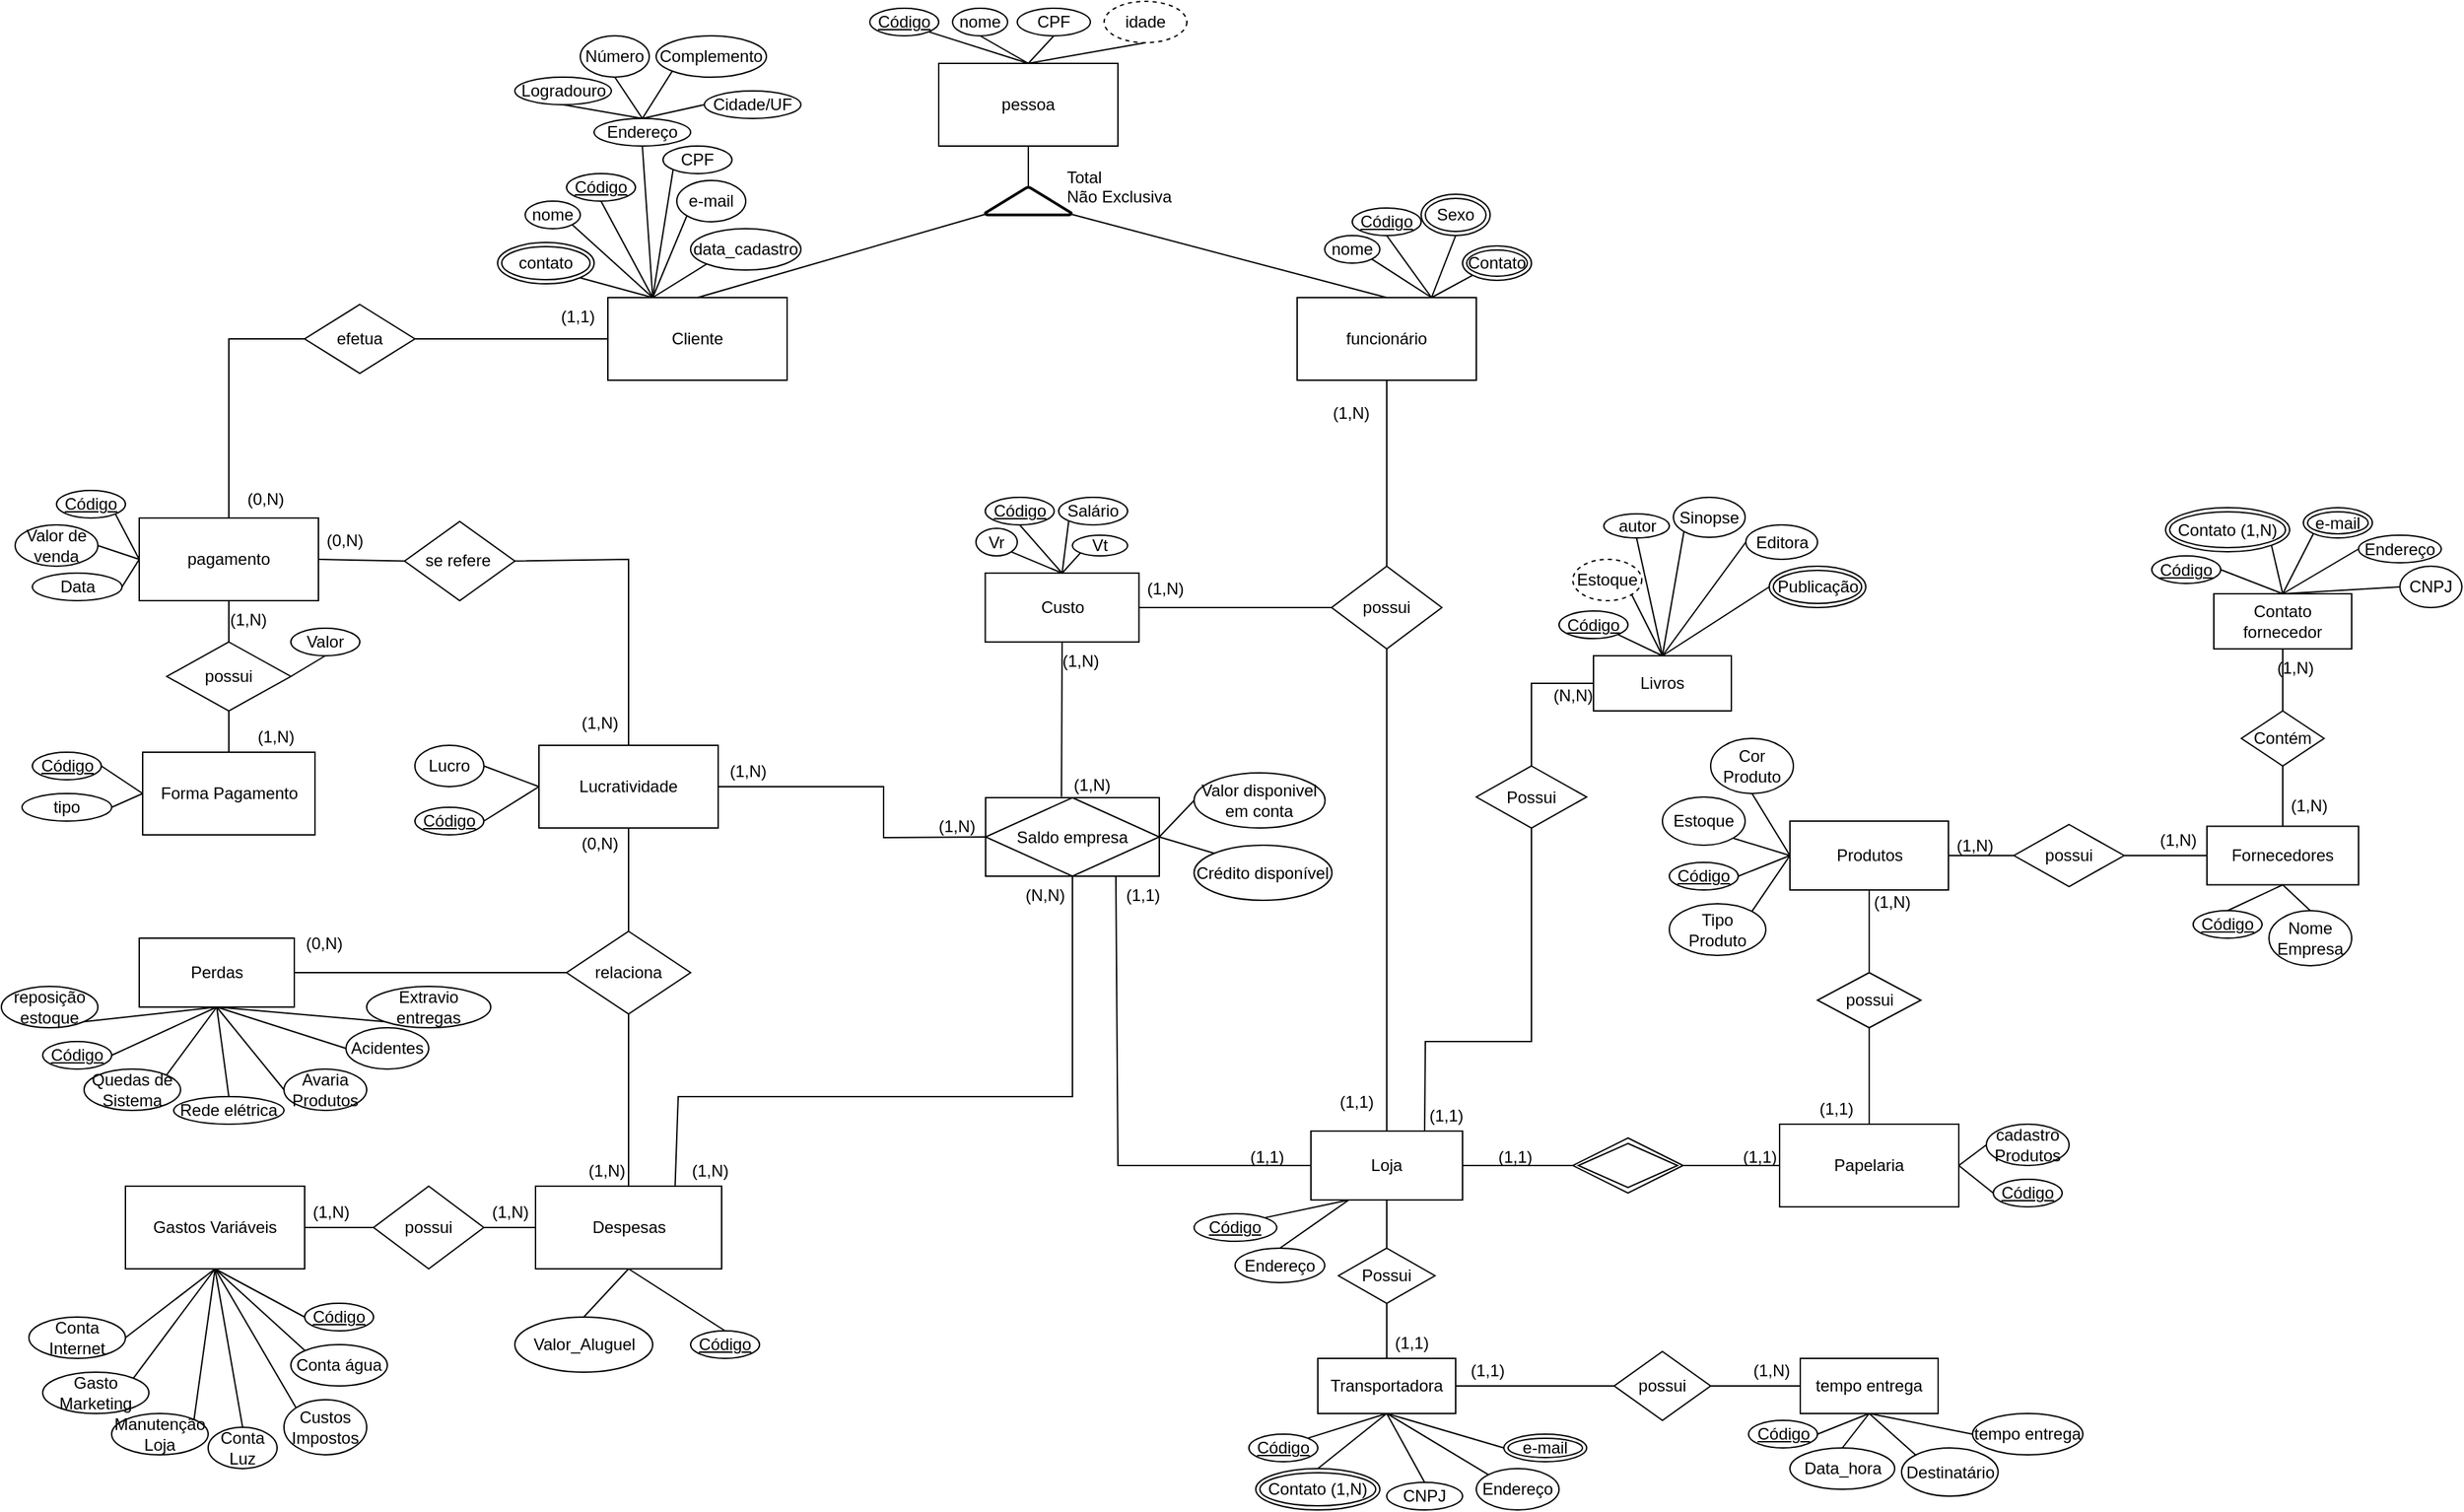 <mxfile version="20.3.0" type="google"><diagram id="6PubQvJzjtlTXlUEa6b2" name="Página-1"><mxGraphModel grid="1" page="1" gridSize="10" guides="1" tooltips="1" connect="1" arrows="1" fold="1" pageScale="1" pageWidth="1654" pageHeight="1169" math="0" shadow="0"><root><mxCell id="0"/><mxCell id="1" parent="0"/><mxCell id="lUc6kGNssUA-S5TFrNFM-1" value="pessoa" style="whiteSpace=wrap;html=1;align=center;" vertex="1" parent="1"><mxGeometry x="690" y="90" width="130" height="60" as="geometry"/></mxCell><mxCell id="lUc6kGNssUA-S5TFrNFM-2" value="Código" style="ellipse;whiteSpace=wrap;html=1;align=center;fontStyle=4;" vertex="1" parent="1"><mxGeometry x="640" y="50" width="50" height="20" as="geometry"/></mxCell><mxCell id="lUc6kGNssUA-S5TFrNFM-3" value="nome" style="ellipse;whiteSpace=wrap;html=1;align=center;" vertex="1" parent="1"><mxGeometry x="700" y="50" width="40" height="20" as="geometry"/></mxCell><mxCell id="lUc6kGNssUA-S5TFrNFM-4" value="CPF" style="ellipse;whiteSpace=wrap;html=1;align=center;" vertex="1" parent="1"><mxGeometry x="747" y="50" width="53" height="20" as="geometry"/></mxCell><mxCell id="lUc6kGNssUA-S5TFrNFM-5" value="idade" style="ellipse;whiteSpace=wrap;html=1;align=center;dashed=1;" vertex="1" parent="1"><mxGeometry x="810" y="45" width="60" height="30" as="geometry"/></mxCell><mxCell id="lUc6kGNssUA-S5TFrNFM-6" value="" style="strokeWidth=2;html=1;shape=mxgraph.flowchart.extract_or_measurement;whiteSpace=wrap;" vertex="1" parent="1"><mxGeometry x="723.75" y="180" width="62.5" height="20" as="geometry"/></mxCell><mxCell id="lUc6kGNssUA-S5TFrNFM-7" value="" style="endArrow=none;html=1;rounded=0;exitX=0.5;exitY=1;exitDx=0;exitDy=0;entryX=0.5;entryY=0;entryDx=0;entryDy=0;entryPerimeter=0;" edge="1" parent="1" source="lUc6kGNssUA-S5TFrNFM-1" target="lUc6kGNssUA-S5TFrNFM-6"><mxGeometry relative="1" as="geometry"><mxPoint x="810" y="170" as="sourcePoint"/><mxPoint x="970" y="170" as="targetPoint"/></mxGeometry></mxCell><mxCell id="lUc6kGNssUA-S5TFrNFM-8" value="" style="endArrow=none;html=1;rounded=0;exitX=1;exitY=1;exitDx=0;exitDy=0;entryX=0.5;entryY=0;entryDx=0;entryDy=0;" edge="1" parent="1" source="lUc6kGNssUA-S5TFrNFM-2" target="lUc6kGNssUA-S5TFrNFM-1"><mxGeometry relative="1" as="geometry"><mxPoint x="640" y="120" as="sourcePoint"/><mxPoint x="800" y="120" as="targetPoint"/></mxGeometry></mxCell><mxCell id="lUc6kGNssUA-S5TFrNFM-9" value="" style="endArrow=none;html=1;rounded=0;exitX=0.5;exitY=1;exitDx=0;exitDy=0;entryX=0.5;entryY=0;entryDx=0;entryDy=0;" edge="1" parent="1" source="lUc6kGNssUA-S5TFrNFM-3" target="lUc6kGNssUA-S5TFrNFM-1"><mxGeometry relative="1" as="geometry"><mxPoint x="790" y="80" as="sourcePoint"/><mxPoint x="950" y="80" as="targetPoint"/></mxGeometry></mxCell><mxCell id="lUc6kGNssUA-S5TFrNFM-10" value="" style="endArrow=none;html=1;rounded=0;exitX=0.5;exitY=1;exitDx=0;exitDy=0;entryX=0.5;entryY=0;entryDx=0;entryDy=0;" edge="1" parent="1" source="lUc6kGNssUA-S5TFrNFM-4" target="lUc6kGNssUA-S5TFrNFM-1"><mxGeometry relative="1" as="geometry"><mxPoint x="890" y="120" as="sourcePoint"/><mxPoint x="1050" y="120" as="targetPoint"/></mxGeometry></mxCell><mxCell id="lUc6kGNssUA-S5TFrNFM-11" value="" style="endArrow=none;html=1;rounded=0;exitX=0.5;exitY=1;exitDx=0;exitDy=0;entryX=0.5;entryY=0;entryDx=0;entryDy=0;" edge="1" parent="1" source="lUc6kGNssUA-S5TFrNFM-5" target="lUc6kGNssUA-S5TFrNFM-1"><mxGeometry relative="1" as="geometry"><mxPoint x="900" y="140" as="sourcePoint"/><mxPoint x="1060" y="140" as="targetPoint"/></mxGeometry></mxCell><mxCell id="lUc6kGNssUA-S5TFrNFM-12" value="" style="endArrow=none;html=1;rounded=0;exitX=0.99;exitY=0.97;exitDx=0;exitDy=0;exitPerimeter=0;entryX=0.5;entryY=0;entryDx=0;entryDy=0;" edge="1" parent="1" source="lUc6kGNssUA-S5TFrNFM-6" target="lUc6kGNssUA-S5TFrNFM-23"><mxGeometry relative="1" as="geometry"><mxPoint x="800" y="250" as="sourcePoint"/><mxPoint x="920" y="260" as="targetPoint"/></mxGeometry></mxCell><mxCell id="lUc6kGNssUA-S5TFrNFM-13" value="" style="endArrow=none;html=1;rounded=0;entryX=0.01;entryY=0.97;entryDx=0;entryDy=0;entryPerimeter=0;exitX=0.5;exitY=0;exitDx=0;exitDy=0;" edge="1" parent="1" source="lUc6kGNssUA-S5TFrNFM-14" target="lUc6kGNssUA-S5TFrNFM-6"><mxGeometry relative="1" as="geometry"><mxPoint x="560" y="260" as="sourcePoint"/><mxPoint x="790" y="250" as="targetPoint"/></mxGeometry></mxCell><mxCell id="lUc6kGNssUA-S5TFrNFM-14" value="Cliente" style="whiteSpace=wrap;html=1;align=center;" vertex="1" parent="1"><mxGeometry x="450" y="260" width="130" height="60" as="geometry"/></mxCell><mxCell id="lUc6kGNssUA-S5TFrNFM-15" value="Código" style="ellipse;whiteSpace=wrap;html=1;align=center;fontStyle=4;" vertex="1" parent="1"><mxGeometry x="420" y="170" width="50" height="20" as="geometry"/></mxCell><mxCell id="lUc6kGNssUA-S5TFrNFM-16" value="data_cadastro" style="ellipse;whiteSpace=wrap;html=1;align=center;" vertex="1" parent="1"><mxGeometry x="510" y="210" width="80" height="30" as="geometry"/></mxCell><mxCell id="lUc6kGNssUA-S5TFrNFM-17" value="contato" style="ellipse;shape=doubleEllipse;margin=3;whiteSpace=wrap;html=1;align=center;" vertex="1" parent="1"><mxGeometry x="370" y="220" width="70" height="30" as="geometry"/></mxCell><mxCell id="lUc6kGNssUA-S5TFrNFM-18" value="e-mail" style="ellipse;whiteSpace=wrap;html=1;align=center;" vertex="1" parent="1"><mxGeometry x="500" y="175" width="50" height="30" as="geometry"/></mxCell><mxCell id="lUc6kGNssUA-S5TFrNFM-19" value="" style="endArrow=none;html=1;rounded=0;exitX=1;exitY=1;exitDx=0;exitDy=0;entryX=0.25;entryY=0;entryDx=0;entryDy=0;" edge="1" parent="1" source="lUc6kGNssUA-S5TFrNFM-17" target="lUc6kGNssUA-S5TFrNFM-14"><mxGeometry relative="1" as="geometry"><mxPoint x="440" y="370" as="sourcePoint"/><mxPoint x="600" y="370" as="targetPoint"/></mxGeometry></mxCell><mxCell id="lUc6kGNssUA-S5TFrNFM-20" value="" style="endArrow=none;html=1;rounded=0;exitX=0.5;exitY=1;exitDx=0;exitDy=0;entryX=0.25;entryY=0;entryDx=0;entryDy=0;" edge="1" parent="1" source="lUc6kGNssUA-S5TFrNFM-15" target="lUc6kGNssUA-S5TFrNFM-14"><mxGeometry relative="1" as="geometry"><mxPoint x="480" y="230" as="sourcePoint"/><mxPoint x="640" y="230" as="targetPoint"/></mxGeometry></mxCell><mxCell id="lUc6kGNssUA-S5TFrNFM-21" value="" style="endArrow=none;html=1;rounded=0;exitX=0;exitY=1;exitDx=0;exitDy=0;entryX=0.25;entryY=0;entryDx=0;entryDy=0;" edge="1" parent="1" source="lUc6kGNssUA-S5TFrNFM-18" target="lUc6kGNssUA-S5TFrNFM-14"><mxGeometry relative="1" as="geometry"><mxPoint x="500" y="250" as="sourcePoint"/><mxPoint x="660" y="250" as="targetPoint"/></mxGeometry></mxCell><mxCell id="lUc6kGNssUA-S5TFrNFM-22" value="" style="endArrow=none;html=1;rounded=0;exitX=0;exitY=1;exitDx=0;exitDy=0;entryX=0.25;entryY=0;entryDx=0;entryDy=0;" edge="1" parent="1" source="lUc6kGNssUA-S5TFrNFM-16" target="lUc6kGNssUA-S5TFrNFM-14"><mxGeometry relative="1" as="geometry"><mxPoint x="550" y="370" as="sourcePoint"/><mxPoint x="710" y="370" as="targetPoint"/></mxGeometry></mxCell><mxCell id="lUc6kGNssUA-S5TFrNFM-23" value="funcionário" style="whiteSpace=wrap;html=1;align=center;" vertex="1" parent="1"><mxGeometry x="950" y="260" width="130" height="60" as="geometry"/></mxCell><mxCell id="lUc6kGNssUA-S5TFrNFM-24" value="Código" style="ellipse;whiteSpace=wrap;html=1;align=center;fontStyle=4;" vertex="1" parent="1"><mxGeometry x="990" y="195" width="50" height="20" as="geometry"/></mxCell><mxCell id="lUc6kGNssUA-S5TFrNFM-25" value="" style="endArrow=none;html=1;rounded=0;exitX=0.75;exitY=0;exitDx=0;exitDy=0;entryX=0.5;entryY=1;entryDx=0;entryDy=0;" edge="1" parent="1" source="lUc6kGNssUA-S5TFrNFM-23" target="lUc6kGNssUA-S5TFrNFM-24"><mxGeometry relative="1" as="geometry"><mxPoint x="1060" y="420" as="sourcePoint"/><mxPoint x="1220" y="420" as="targetPoint"/></mxGeometry></mxCell><mxCell id="lUc6kGNssUA-S5TFrNFM-26" value="nome" style="ellipse;whiteSpace=wrap;html=1;align=center;" vertex="1" parent="1"><mxGeometry x="970" y="215" width="40" height="20" as="geometry"/></mxCell><mxCell id="lUc6kGNssUA-S5TFrNFM-27" value="" style="endArrow=none;html=1;rounded=0;exitX=1;exitY=1;exitDx=0;exitDy=0;entryX=0.75;entryY=0;entryDx=0;entryDy=0;" edge="1" parent="1" source="lUc6kGNssUA-S5TFrNFM-26" target="lUc6kGNssUA-S5TFrNFM-23"><mxGeometry relative="1" as="geometry"><mxPoint x="890" y="390" as="sourcePoint"/><mxPoint x="1050" y="390" as="targetPoint"/></mxGeometry></mxCell><mxCell id="lUc6kGNssUA-S5TFrNFM-29" value="" style="endArrow=none;html=1;rounded=0;exitX=0.75;exitY=0;exitDx=0;exitDy=0;entryX=0;entryY=1;entryDx=0;entryDy=0;" edge="1" parent="1" source="lUc6kGNssUA-S5TFrNFM-23" target="lUc6kGNssUA-S5TFrNFM-98"><mxGeometry relative="1" as="geometry"><mxPoint x="1170" y="310" as="sourcePoint"/><mxPoint x="1110" y="240" as="targetPoint"/></mxGeometry></mxCell><mxCell id="lUc6kGNssUA-S5TFrNFM-30" value="" style="endArrow=none;html=1;rounded=0;entryX=0;entryY=0.5;entryDx=0;entryDy=0;exitX=1;exitY=0.5;exitDx=0;exitDy=0;" edge="1" parent="1" source="lUc6kGNssUA-S5TFrNFM-31" target="lUc6kGNssUA-S5TFrNFM-14"><mxGeometry relative="1" as="geometry"><mxPoint x="230" y="290" as="sourcePoint"/><mxPoint x="390" y="300" as="targetPoint"/></mxGeometry></mxCell><mxCell id="lUc6kGNssUA-S5TFrNFM-31" value="efetua" style="shape=rhombus;perimeter=rhombusPerimeter;whiteSpace=wrap;html=1;align=center;" vertex="1" parent="1"><mxGeometry x="230" y="265" width="80" height="50" as="geometry"/></mxCell><mxCell id="lUc6kGNssUA-S5TFrNFM-32" value="" style="endArrow=none;html=1;rounded=0;entryX=0;entryY=0.5;entryDx=0;entryDy=0;exitX=0.5;exitY=0;exitDx=0;exitDy=0;" edge="1" parent="1" source="lUc6kGNssUA-S5TFrNFM-33" target="lUc6kGNssUA-S5TFrNFM-31"><mxGeometry relative="1" as="geometry"><mxPoint x="180" y="420" as="sourcePoint"/><mxPoint x="250" y="330" as="targetPoint"/><Array as="points"><mxPoint x="175" y="290"/></Array></mxGeometry></mxCell><mxCell id="lUc6kGNssUA-S5TFrNFM-33" value="pagamento" style="whiteSpace=wrap;html=1;align=center;" vertex="1" parent="1"><mxGeometry x="110" y="420" width="130" height="60" as="geometry"/></mxCell><mxCell id="lUc6kGNssUA-S5TFrNFM-34" value="possui" style="shape=rhombus;perimeter=rhombusPerimeter;whiteSpace=wrap;html=1;align=center;" vertex="1" parent="1"><mxGeometry x="130" y="510" width="90" height="50" as="geometry"/></mxCell><mxCell id="lUc6kGNssUA-S5TFrNFM-35" value="" style="endArrow=none;html=1;rounded=0;exitX=0.5;exitY=1;exitDx=0;exitDy=0;entryX=0.5;entryY=0;entryDx=0;entryDy=0;" edge="1" parent="1" source="lUc6kGNssUA-S5TFrNFM-33" target="lUc6kGNssUA-S5TFrNFM-34"><mxGeometry relative="1" as="geometry"><mxPoint x="270" y="550" as="sourcePoint"/><mxPoint x="430" y="550" as="targetPoint"/></mxGeometry></mxCell><mxCell id="lUc6kGNssUA-S5TFrNFM-36" value="" style="endArrow=none;html=1;rounded=0;exitX=0.5;exitY=1;exitDx=0;exitDy=0;entryX=0.5;entryY=0;entryDx=0;entryDy=0;" edge="1" parent="1" source="lUc6kGNssUA-S5TFrNFM-34" target="lUc6kGNssUA-S5TFrNFM-37"><mxGeometry relative="1" as="geometry"><mxPoint x="160" y="620" as="sourcePoint"/><mxPoint x="175" y="590" as="targetPoint"/></mxGeometry></mxCell><mxCell id="lUc6kGNssUA-S5TFrNFM-37" value="Forma Pagamento" style="whiteSpace=wrap;html=1;align=center;" vertex="1" parent="1"><mxGeometry x="112.5" y="590" width="125" height="60" as="geometry"/></mxCell><mxCell id="lUc6kGNssUA-S5TFrNFM-38" value="Código" style="ellipse;whiteSpace=wrap;html=1;align=center;fontStyle=4;" vertex="1" parent="1"><mxGeometry x="50" y="400" width="50" height="20" as="geometry"/></mxCell><mxCell id="lUc6kGNssUA-S5TFrNFM-40" value="Valor de venda" style="ellipse;whiteSpace=wrap;html=1;align=center;" vertex="1" parent="1"><mxGeometry x="20" y="425" width="60" height="30" as="geometry"/></mxCell><mxCell id="lUc6kGNssUA-S5TFrNFM-41" value="Data" style="ellipse;whiteSpace=wrap;html=1;align=center;" vertex="1" parent="1"><mxGeometry x="32.5" y="460" width="65" height="20" as="geometry"/></mxCell><mxCell id="lUc6kGNssUA-S5TFrNFM-43" value="Valor" style="ellipse;whiteSpace=wrap;html=1;align=center;" vertex="1" parent="1"><mxGeometry x="220" y="500" width="50" height="20" as="geometry"/></mxCell><mxCell id="lUc6kGNssUA-S5TFrNFM-44" value="" style="endArrow=none;html=1;rounded=0;exitX=1;exitY=0.5;exitDx=0;exitDy=0;entryX=0.5;entryY=1;entryDx=0;entryDy=0;" edge="1" parent="1" source="lUc6kGNssUA-S5TFrNFM-34" target="lUc6kGNssUA-S5TFrNFM-43"><mxGeometry relative="1" as="geometry"><mxPoint x="310" y="570" as="sourcePoint"/><mxPoint x="470" y="570" as="targetPoint"/></mxGeometry></mxCell><mxCell id="lUc6kGNssUA-S5TFrNFM-45" value="" style="endArrow=none;html=1;rounded=0;exitX=0;exitY=0.5;exitDx=0;exitDy=0;entryX=1;entryY=1;entryDx=0;entryDy=0;" edge="1" parent="1" source="lUc6kGNssUA-S5TFrNFM-33" target="lUc6kGNssUA-S5TFrNFM-38"><mxGeometry relative="1" as="geometry"><mxPoint x="230" y="545" as="sourcePoint"/><mxPoint x="255" y="530" as="targetPoint"/></mxGeometry></mxCell><mxCell id="lUc6kGNssUA-S5TFrNFM-46" value="" style="endArrow=none;html=1;rounded=0;exitX=0;exitY=0.5;exitDx=0;exitDy=0;entryX=1;entryY=0.5;entryDx=0;entryDy=0;" edge="1" parent="1" source="lUc6kGNssUA-S5TFrNFM-33" target="lUc6kGNssUA-S5TFrNFM-40"><mxGeometry relative="1" as="geometry"><mxPoint x="120" y="460" as="sourcePoint"/><mxPoint x="102.678" y="427.071" as="targetPoint"/></mxGeometry></mxCell><mxCell id="lUc6kGNssUA-S5TFrNFM-47" value="" style="endArrow=none;html=1;rounded=0;entryX=1;entryY=0.5;entryDx=0;entryDy=0;exitX=0;exitY=0.5;exitDx=0;exitDy=0;" edge="1" parent="1" source="lUc6kGNssUA-S5TFrNFM-33" target="lUc6kGNssUA-S5TFrNFM-41"><mxGeometry relative="1" as="geometry"><mxPoint x="100" y="460" as="sourcePoint"/><mxPoint x="100" y="450" as="targetPoint"/></mxGeometry></mxCell><mxCell id="lUc6kGNssUA-S5TFrNFM-48" value="Código" style="ellipse;whiteSpace=wrap;html=1;align=center;fontStyle=4;" vertex="1" parent="1"><mxGeometry x="32.5" y="590" width="50" height="20" as="geometry"/></mxCell><mxCell id="lUc6kGNssUA-S5TFrNFM-49" value="tipo" style="ellipse;whiteSpace=wrap;html=1;align=center;" vertex="1" parent="1"><mxGeometry x="25" y="620" width="65" height="20" as="geometry"/></mxCell><mxCell id="lUc6kGNssUA-S5TFrNFM-52" value="" style="endArrow=none;html=1;rounded=0;exitX=1;exitY=0.5;exitDx=0;exitDy=0;entryX=0;entryY=0.5;entryDx=0;entryDy=0;" edge="1" parent="1" source="lUc6kGNssUA-S5TFrNFM-48" target="lUc6kGNssUA-S5TFrNFM-37"><mxGeometry relative="1" as="geometry"><mxPoint x="100" y="670" as="sourcePoint"/><mxPoint x="260" y="670" as="targetPoint"/></mxGeometry></mxCell><mxCell id="lUc6kGNssUA-S5TFrNFM-53" value="" style="endArrow=none;html=1;rounded=0;exitX=1;exitY=0.5;exitDx=0;exitDy=0;entryX=0;entryY=0.5;entryDx=0;entryDy=0;" edge="1" parent="1" source="lUc6kGNssUA-S5TFrNFM-49" target="lUc6kGNssUA-S5TFrNFM-37"><mxGeometry relative="1" as="geometry"><mxPoint x="100" y="605" as="sourcePoint"/><mxPoint x="122.5" y="630" as="targetPoint"/></mxGeometry></mxCell><mxCell id="lUc6kGNssUA-S5TFrNFM-56" value="Lucratividade" style="whiteSpace=wrap;html=1;align=center;" vertex="1" parent="1"><mxGeometry x="400" y="585" width="130" height="60" as="geometry"/></mxCell><mxCell id="lUc6kGNssUA-S5TFrNFM-57" value="se refere&amp;nbsp;" style="shape=rhombus;perimeter=rhombusPerimeter;whiteSpace=wrap;html=1;align=center;" vertex="1" parent="1"><mxGeometry x="302.5" y="422.5" width="80" height="57.5" as="geometry"/></mxCell><mxCell id="lUc6kGNssUA-S5TFrNFM-58" value="" style="endArrow=none;html=1;rounded=0;exitX=1;exitY=0.5;exitDx=0;exitDy=0;entryX=0;entryY=0.5;entryDx=0;entryDy=0;" edge="1" parent="1" source="lUc6kGNssUA-S5TFrNFM-33" target="lUc6kGNssUA-S5TFrNFM-57"><mxGeometry relative="1" as="geometry"><mxPoint x="280" y="460" as="sourcePoint"/><mxPoint x="440" y="460" as="targetPoint"/></mxGeometry></mxCell><mxCell id="lUc6kGNssUA-S5TFrNFM-59" value="" style="endArrow=none;html=1;rounded=0;exitX=1;exitY=0.5;exitDx=0;exitDy=0;entryX=0.5;entryY=0;entryDx=0;entryDy=0;" edge="1" parent="1" source="lUc6kGNssUA-S5TFrNFM-57" target="lUc6kGNssUA-S5TFrNFM-56"><mxGeometry relative="1" as="geometry"><mxPoint x="550" y="480" as="sourcePoint"/><mxPoint x="710" y="480" as="targetPoint"/><Array as="points"><mxPoint x="465" y="450"/></Array></mxGeometry></mxCell><mxCell id="lUc6kGNssUA-S5TFrNFM-60" value="Lucro" style="ellipse;whiteSpace=wrap;html=1;align=center;" vertex="1" parent="1"><mxGeometry x="310" y="585" width="50" height="30" as="geometry"/></mxCell><mxCell id="lUc6kGNssUA-S5TFrNFM-61" value="Código" style="ellipse;whiteSpace=wrap;html=1;align=center;fontStyle=4;" vertex="1" parent="1"><mxGeometry x="310" y="630" width="50" height="20" as="geometry"/></mxCell><mxCell id="lUc6kGNssUA-S5TFrNFM-63" value="" style="endArrow=none;html=1;rounded=0;entryX=1;entryY=0.5;entryDx=0;entryDy=0;exitX=0;exitY=0.5;exitDx=0;exitDy=0;" edge="1" parent="1" source="lUc6kGNssUA-S5TFrNFM-56" target="lUc6kGNssUA-S5TFrNFM-60"><mxGeometry relative="1" as="geometry"><mxPoint x="290" y="620" as="sourcePoint"/><mxPoint x="290" y="620" as="targetPoint"/></mxGeometry></mxCell><mxCell id="lUc6kGNssUA-S5TFrNFM-64" value="" style="endArrow=none;html=1;rounded=0;entryX=1;entryY=0.5;entryDx=0;entryDy=0;exitX=0;exitY=0.5;exitDx=0;exitDy=0;" edge="1" parent="1" source="lUc6kGNssUA-S5TFrNFM-56" target="lUc6kGNssUA-S5TFrNFM-61"><mxGeometry relative="1" as="geometry"><mxPoint x="450" y="620" as="sourcePoint"/><mxPoint x="442.5" y="595" as="targetPoint"/></mxGeometry></mxCell><mxCell id="lUc6kGNssUA-S5TFrNFM-67" value="relaciona" style="shape=rhombus;perimeter=rhombusPerimeter;whiteSpace=wrap;html=1;align=center;" vertex="1" parent="1"><mxGeometry x="420" y="720" width="90" height="60" as="geometry"/></mxCell><mxCell id="lUc6kGNssUA-S5TFrNFM-68" value="" style="endArrow=none;html=1;rounded=0;exitX=0.5;exitY=1;exitDx=0;exitDy=0;entryX=0.5;entryY=0;entryDx=0;entryDy=0;" edge="1" parent="1" source="lUc6kGNssUA-S5TFrNFM-56" target="lUc6kGNssUA-S5TFrNFM-67"><mxGeometry relative="1" as="geometry"><mxPoint x="500" y="700" as="sourcePoint"/><mxPoint x="660" y="700" as="targetPoint"/></mxGeometry></mxCell><mxCell id="lUc6kGNssUA-S5TFrNFM-69" value="" style="endArrow=none;html=1;rounded=0;exitX=0.5;exitY=1;exitDx=0;exitDy=0;entryX=0.5;entryY=0;entryDx=0;entryDy=0;" edge="1" parent="1" source="lUc6kGNssUA-S5TFrNFM-67" target="lUc6kGNssUA-S5TFrNFM-70"><mxGeometry relative="1" as="geometry"><mxPoint x="490" y="840" as="sourcePoint"/><mxPoint x="515" y="790" as="targetPoint"/></mxGeometry></mxCell><mxCell id="lUc6kGNssUA-S5TFrNFM-70" value="Despesas" style="whiteSpace=wrap;html=1;align=center;" vertex="1" parent="1"><mxGeometry x="397.5" y="905" width="135" height="60" as="geometry"/></mxCell><mxCell id="lUc6kGNssUA-S5TFrNFM-71" value="possui" style="shape=rhombus;perimeter=rhombusPerimeter;whiteSpace=wrap;html=1;align=center;" vertex="1" parent="1"><mxGeometry x="280" y="905" width="80" height="60" as="geometry"/></mxCell><mxCell id="lUc6kGNssUA-S5TFrNFM-72" value="" style="endArrow=none;html=1;rounded=0;exitX=1;exitY=0.5;exitDx=0;exitDy=0;entryX=0;entryY=0.5;entryDx=0;entryDy=0;" edge="1" parent="1" source="lUc6kGNssUA-S5TFrNFM-71" target="lUc6kGNssUA-S5TFrNFM-70"><mxGeometry relative="1" as="geometry"><mxPoint x="350" y="910" as="sourcePoint"/><mxPoint x="510" y="910" as="targetPoint"/></mxGeometry></mxCell><mxCell id="lUc6kGNssUA-S5TFrNFM-73" value="Código" style="ellipse;whiteSpace=wrap;html=1;align=center;fontStyle=4;" vertex="1" parent="1"><mxGeometry x="510" y="1010" width="50" height="20" as="geometry"/></mxCell><mxCell id="lUc6kGNssUA-S5TFrNFM-74" value="" style="endArrow=none;html=1;rounded=0;exitX=0.5;exitY=1;exitDx=0;exitDy=0;entryX=0.5;entryY=0;entryDx=0;entryDy=0;" edge="1" parent="1" source="lUc6kGNssUA-S5TFrNFM-70" target="lUc6kGNssUA-S5TFrNFM-73"><mxGeometry relative="1" as="geometry"><mxPoint x="600" y="960" as="sourcePoint"/><mxPoint x="760" y="960" as="targetPoint"/></mxGeometry></mxCell><mxCell id="lUc6kGNssUA-S5TFrNFM-75" value="Gastos Variáveis" style="whiteSpace=wrap;html=1;align=center;" vertex="1" parent="1"><mxGeometry x="100" y="905" width="130" height="60" as="geometry"/></mxCell><mxCell id="lUc6kGNssUA-S5TFrNFM-76" value="" style="endArrow=none;html=1;rounded=0;exitX=1;exitY=0.5;exitDx=0;exitDy=0;entryX=0;entryY=0.5;entryDx=0;entryDy=0;" edge="1" parent="1" source="lUc6kGNssUA-S5TFrNFM-75" target="lUc6kGNssUA-S5TFrNFM-71"><mxGeometry relative="1" as="geometry"><mxPoint x="270" y="900" as="sourcePoint"/><mxPoint x="430" y="900" as="targetPoint"/></mxGeometry></mxCell><mxCell id="lUc6kGNssUA-S5TFrNFM-78" value="Valor_Aluguel" style="ellipse;whiteSpace=wrap;html=1;align=center;" vertex="1" parent="1"><mxGeometry x="382.5" y="1000" width="100" height="40" as="geometry"/></mxCell><mxCell id="lUc6kGNssUA-S5TFrNFM-79" value="" style="endArrow=none;html=1;rounded=0;exitX=0.5;exitY=1;exitDx=0;exitDy=0;entryX=0.5;entryY=0;entryDx=0;entryDy=0;" edge="1" parent="1" source="lUc6kGNssUA-S5TFrNFM-70" target="lUc6kGNssUA-S5TFrNFM-78"><mxGeometry relative="1" as="geometry"><mxPoint x="720" y="900" as="sourcePoint"/><mxPoint x="880" y="900" as="targetPoint"/></mxGeometry></mxCell><mxCell id="lUc6kGNssUA-S5TFrNFM-80" value="nome" style="ellipse;whiteSpace=wrap;html=1;align=center;" vertex="1" parent="1"><mxGeometry x="390" y="190" width="40" height="20" as="geometry"/></mxCell><mxCell id="lUc6kGNssUA-S5TFrNFM-81" value="" style="endArrow=none;html=1;rounded=0;exitX=1;exitY=1;exitDx=0;exitDy=0;entryX=0.25;entryY=0;entryDx=0;entryDy=0;" edge="1" parent="1" source="lUc6kGNssUA-S5TFrNFM-80" target="lUc6kGNssUA-S5TFrNFM-14"><mxGeometry relative="1" as="geometry"><mxPoint x="500" y="410" as="sourcePoint"/><mxPoint x="660" y="410" as="targetPoint"/></mxGeometry></mxCell><mxCell id="lUc6kGNssUA-S5TFrNFM-83" value="CPF" style="ellipse;whiteSpace=wrap;html=1;align=center;" vertex="1" parent="1"><mxGeometry x="490" y="150" width="50" height="20" as="geometry"/></mxCell><mxCell id="lUc6kGNssUA-S5TFrNFM-84" value="" style="endArrow=none;html=1;rounded=0;exitX=0;exitY=1;exitDx=0;exitDy=0;entryX=0.25;entryY=0;entryDx=0;entryDy=0;" edge="1" parent="1" source="lUc6kGNssUA-S5TFrNFM-83" target="lUc6kGNssUA-S5TFrNFM-14"><mxGeometry relative="1" as="geometry"><mxPoint x="510" y="400" as="sourcePoint"/><mxPoint x="670" y="400" as="targetPoint"/></mxGeometry></mxCell><mxCell id="lUc6kGNssUA-S5TFrNFM-85" value="" style="endArrow=none;html=1;rounded=0;exitX=0.25;exitY=0;exitDx=0;exitDy=0;entryX=0.5;entryY=1;entryDx=0;entryDy=0;" edge="1" parent="1" source="lUc6kGNssUA-S5TFrNFM-14" target="lUc6kGNssUA-S5TFrNFM-86"><mxGeometry relative="1" as="geometry"><mxPoint x="470" y="400" as="sourcePoint"/><mxPoint x="470" y="140" as="targetPoint"/></mxGeometry></mxCell><mxCell id="lUc6kGNssUA-S5TFrNFM-86" value="Endereço" style="ellipse;whiteSpace=wrap;html=1;align=center;" vertex="1" parent="1"><mxGeometry x="440" y="130" width="70" height="20" as="geometry"/></mxCell><mxCell id="lUc6kGNssUA-S5TFrNFM-87" value="" style="endArrow=none;html=1;rounded=0;entryX=0.5;entryY=0;entryDx=0;entryDy=0;exitX=0.5;exitY=1;exitDx=0;exitDy=0;" edge="1" parent="1" source="lUc6kGNssUA-S5TFrNFM-88" target="lUc6kGNssUA-S5TFrNFM-86"><mxGeometry relative="1" as="geometry"><mxPoint x="420" y="110" as="sourcePoint"/><mxPoint x="500" y="120" as="targetPoint"/></mxGeometry></mxCell><mxCell id="lUc6kGNssUA-S5TFrNFM-88" value="Logradouro" style="ellipse;whiteSpace=wrap;html=1;align=center;" vertex="1" parent="1"><mxGeometry x="382.5" y="100" width="70" height="20" as="geometry"/></mxCell><mxCell id="lUc6kGNssUA-S5TFrNFM-90" value="Número" style="ellipse;whiteSpace=wrap;html=1;align=center;" vertex="1" parent="1"><mxGeometry x="430" y="70" width="50" height="30" as="geometry"/></mxCell><mxCell id="lUc6kGNssUA-S5TFrNFM-91" value="" style="endArrow=none;html=1;rounded=0;exitX=0.5;exitY=1;exitDx=0;exitDy=0;entryX=0.5;entryY=0;entryDx=0;entryDy=0;" edge="1" parent="1" source="lUc6kGNssUA-S5TFrNFM-90" target="lUc6kGNssUA-S5TFrNFM-86"><mxGeometry relative="1" as="geometry"><mxPoint x="560" y="140" as="sourcePoint"/><mxPoint x="720" y="140" as="targetPoint"/></mxGeometry></mxCell><mxCell id="lUc6kGNssUA-S5TFrNFM-92" value="Complemento" style="ellipse;whiteSpace=wrap;html=1;align=center;" vertex="1" parent="1"><mxGeometry x="485" y="70" width="80" height="30" as="geometry"/></mxCell><mxCell id="lUc6kGNssUA-S5TFrNFM-93" value="" style="endArrow=none;html=1;rounded=0;exitX=0.5;exitY=0;exitDx=0;exitDy=0;entryX=0;entryY=1;entryDx=0;entryDy=0;" edge="1" parent="1" source="lUc6kGNssUA-S5TFrNFM-86" target="lUc6kGNssUA-S5TFrNFM-92"><mxGeometry relative="1" as="geometry"><mxPoint x="570" y="150" as="sourcePoint"/><mxPoint x="730" y="150" as="targetPoint"/></mxGeometry></mxCell><mxCell id="lUc6kGNssUA-S5TFrNFM-94" value="Cidade/UF" style="ellipse;whiteSpace=wrap;html=1;align=center;" vertex="1" parent="1"><mxGeometry x="520" y="110" width="70" height="20" as="geometry"/></mxCell><mxCell id="lUc6kGNssUA-S5TFrNFM-95" value="" style="endArrow=none;html=1;rounded=0;exitX=0.5;exitY=0;exitDx=0;exitDy=0;entryX=0;entryY=0.5;entryDx=0;entryDy=0;" edge="1" parent="1" source="lUc6kGNssUA-S5TFrNFM-86" target="lUc6kGNssUA-S5TFrNFM-94"><mxGeometry relative="1" as="geometry"><mxPoint x="580" y="160" as="sourcePoint"/><mxPoint x="740" y="160" as="targetPoint"/></mxGeometry></mxCell><mxCell id="lUc6kGNssUA-S5TFrNFM-96" value="Sexo" style="ellipse;shape=doubleEllipse;margin=3;whiteSpace=wrap;html=1;align=center;" vertex="1" parent="1"><mxGeometry x="1040" y="185" width="50" height="30" as="geometry"/></mxCell><mxCell id="lUc6kGNssUA-S5TFrNFM-97" value="" style="endArrow=none;html=1;rounded=0;exitX=0.5;exitY=1;exitDx=0;exitDy=0;entryX=0.75;entryY=0;entryDx=0;entryDy=0;" edge="1" parent="1" source="lUc6kGNssUA-S5TFrNFM-96" target="lUc6kGNssUA-S5TFrNFM-23"><mxGeometry relative="1" as="geometry"><mxPoint x="1120" y="420" as="sourcePoint"/><mxPoint x="1110" y="330" as="targetPoint"/></mxGeometry></mxCell><mxCell id="lUc6kGNssUA-S5TFrNFM-98" value="Contato" style="ellipse;shape=doubleEllipse;margin=3;whiteSpace=wrap;html=1;align=center;" vertex="1" parent="1"><mxGeometry x="1070" y="222.5" width="50" height="25" as="geometry"/></mxCell><mxCell id="lUc6kGNssUA-S5TFrNFM-99" value="possui" style="shape=rhombus;perimeter=rhombusPerimeter;whiteSpace=wrap;html=1;align=center;" vertex="1" parent="1"><mxGeometry x="975" y="455" width="80" height="60" as="geometry"/></mxCell><mxCell id="lUc6kGNssUA-S5TFrNFM-100" value="" style="endArrow=none;html=1;rounded=0;exitX=0.5;exitY=0;exitDx=0;exitDy=0;entryX=0.5;entryY=1;entryDx=0;entryDy=0;" edge="1" parent="1" source="lUc6kGNssUA-S5TFrNFM-99" target="lUc6kGNssUA-S5TFrNFM-23"><mxGeometry relative="1" as="geometry"><mxPoint x="890" y="530" as="sourcePoint"/><mxPoint x="1050" y="530" as="targetPoint"/></mxGeometry></mxCell><mxCell id="lUc6kGNssUA-S5TFrNFM-102" value="Custo" style="whiteSpace=wrap;html=1;align=center;" vertex="1" parent="1"><mxGeometry x="723.75" y="460" width="111.5" height="50" as="geometry"/></mxCell><mxCell id="lUc6kGNssUA-S5TFrNFM-103" value="" style="endArrow=none;html=1;rounded=0;exitX=1;exitY=0.5;exitDx=0;exitDy=0;entryX=0;entryY=0.5;entryDx=0;entryDy=0;" edge="1" parent="1" source="lUc6kGNssUA-S5TFrNFM-102" target="lUc6kGNssUA-S5TFrNFM-99"><mxGeometry relative="1" as="geometry"><mxPoint x="840" y="570" as="sourcePoint"/><mxPoint x="1000" y="570" as="targetPoint"/></mxGeometry></mxCell><mxCell id="lUc6kGNssUA-S5TFrNFM-104" value="Código" style="ellipse;whiteSpace=wrap;html=1;align=center;fontStyle=4;" vertex="1" parent="1"><mxGeometry x="723.75" y="405" width="50" height="20" as="geometry"/></mxCell><mxCell id="lUc6kGNssUA-S5TFrNFM-105" value="Salário" style="ellipse;whiteSpace=wrap;html=1;align=center;" vertex="1" parent="1"><mxGeometry x="777" y="405" width="50" height="20" as="geometry"/></mxCell><mxCell id="lUc6kGNssUA-S5TFrNFM-106" value="Vt" style="ellipse;whiteSpace=wrap;html=1;align=center;" vertex="1" parent="1"><mxGeometry x="787" y="432.5" width="40" height="15" as="geometry"/></mxCell><mxCell id="lUc6kGNssUA-S5TFrNFM-108" value="Vr" style="ellipse;whiteSpace=wrap;html=1;align=center;" vertex="1" parent="1"><mxGeometry x="717" y="427.5" width="30" height="20" as="geometry"/></mxCell><mxCell id="lUc6kGNssUA-S5TFrNFM-109" value="" style="endArrow=none;html=1;rounded=0;exitX=1;exitY=1;exitDx=0;exitDy=0;entryX=0.5;entryY=0;entryDx=0;entryDy=0;" edge="1" parent="1" source="lUc6kGNssUA-S5TFrNFM-108" target="lUc6kGNssUA-S5TFrNFM-102"><mxGeometry relative="1" as="geometry"><mxPoint x="740" y="560" as="sourcePoint"/><mxPoint x="900" y="560" as="targetPoint"/></mxGeometry></mxCell><mxCell id="lUc6kGNssUA-S5TFrNFM-110" value="" style="endArrow=none;html=1;rounded=0;exitX=0.5;exitY=1;exitDx=0;exitDy=0;entryX=0.5;entryY=0;entryDx=0;entryDy=0;" edge="1" parent="1" source="lUc6kGNssUA-S5TFrNFM-104" target="lUc6kGNssUA-S5TFrNFM-102"><mxGeometry relative="1" as="geometry"><mxPoint x="680" y="580" as="sourcePoint"/><mxPoint x="840" y="580" as="targetPoint"/></mxGeometry></mxCell><mxCell id="lUc6kGNssUA-S5TFrNFM-111" value="" style="endArrow=none;html=1;rounded=0;exitX=0;exitY=1;exitDx=0;exitDy=0;entryX=0.5;entryY=0;entryDx=0;entryDy=0;" edge="1" parent="1" source="lUc6kGNssUA-S5TFrNFM-105" target="lUc6kGNssUA-S5TFrNFM-102"><mxGeometry relative="1" as="geometry"><mxPoint x="700" y="520" as="sourcePoint"/><mxPoint x="860" y="520" as="targetPoint"/></mxGeometry></mxCell><mxCell id="lUc6kGNssUA-S5TFrNFM-112" value="" style="endArrow=none;html=1;rounded=0;exitX=0;exitY=1;exitDx=0;exitDy=0;entryX=0.5;entryY=0;entryDx=0;entryDy=0;" edge="1" parent="1" source="lUc6kGNssUA-S5TFrNFM-106" target="lUc6kGNssUA-S5TFrNFM-102"><mxGeometry relative="1" as="geometry"><mxPoint x="720" y="550" as="sourcePoint"/><mxPoint x="880" y="550" as="targetPoint"/></mxGeometry></mxCell><mxCell id="lUc6kGNssUA-S5TFrNFM-114" value="" style="endArrow=none;html=1;rounded=0;exitX=0.5;exitY=1;exitDx=0;exitDy=0;entryX=0.437;entryY=-0.014;entryDx=0;entryDy=0;entryPerimeter=0;" edge="1" parent="1" source="lUc6kGNssUA-S5TFrNFM-102" target="lUc6kGNssUA-S5TFrNFM-292"><mxGeometry relative="1" as="geometry"><mxPoint x="780" y="560" as="sourcePoint"/><mxPoint x="779.5" y="590" as="targetPoint"/></mxGeometry></mxCell><mxCell id="lUc6kGNssUA-S5TFrNFM-115" value="" style="endArrow=none;html=1;rounded=0;exitX=0.75;exitY=0;exitDx=0;exitDy=0;entryX=0.5;entryY=1;entryDx=0;entryDy=0;" edge="1" parent="1" source="lUc6kGNssUA-S5TFrNFM-70" target="lUc6kGNssUA-S5TFrNFM-292"><mxGeometry relative="1" as="geometry"><mxPoint x="680" y="840" as="sourcePoint"/><mxPoint x="780" y="720" as="targetPoint"/><Array as="points"><mxPoint x="501" y="840"/><mxPoint x="787" y="840"/></Array></mxGeometry></mxCell><mxCell id="lUc6kGNssUA-S5TFrNFM-116" value="Código" style="ellipse;whiteSpace=wrap;html=1;align=center;fontStyle=4;" vertex="1" parent="1"><mxGeometry x="230" y="990" width="50" height="20" as="geometry"/></mxCell><mxCell id="lUc6kGNssUA-S5TFrNFM-117" value="Conta água" style="ellipse;whiteSpace=wrap;html=1;align=center;" vertex="1" parent="1"><mxGeometry x="220" y="1020" width="70" height="30" as="geometry"/></mxCell><mxCell id="lUc6kGNssUA-S5TFrNFM-119" value="Conta Luz" style="ellipse;whiteSpace=wrap;html=1;align=center;" vertex="1" parent="1"><mxGeometry x="160" y="1080" width="50" height="30" as="geometry"/></mxCell><mxCell id="lUc6kGNssUA-S5TFrNFM-120" value="Conta Internet" style="ellipse;whiteSpace=wrap;html=1;align=center;" vertex="1" parent="1"><mxGeometry x="30" y="1000" width="70" height="30" as="geometry"/></mxCell><mxCell id="lUc6kGNssUA-S5TFrNFM-121" value="Gasto Marketing" style="ellipse;whiteSpace=wrap;html=1;align=center;" vertex="1" parent="1"><mxGeometry x="40" y="1040" width="77" height="30" as="geometry"/></mxCell><mxCell id="lUc6kGNssUA-S5TFrNFM-122" value="Manutenção Loja" style="ellipse;whiteSpace=wrap;html=1;align=center;" vertex="1" parent="1"><mxGeometry x="90" y="1070" width="70" height="30" as="geometry"/></mxCell><mxCell id="lUc6kGNssUA-S5TFrNFM-123" value="Custos Impostos" style="ellipse;whiteSpace=wrap;html=1;align=center;" vertex="1" parent="1"><mxGeometry x="215" y="1060" width="60" height="40" as="geometry"/></mxCell><mxCell id="lUc6kGNssUA-S5TFrNFM-124" value="" style="endArrow=none;html=1;rounded=0;exitX=1;exitY=0.5;exitDx=0;exitDy=0;entryX=0.5;entryY=1;entryDx=0;entryDy=0;" edge="1" parent="1" source="lUc6kGNssUA-S5TFrNFM-120" target="lUc6kGNssUA-S5TFrNFM-75"><mxGeometry relative="1" as="geometry"><mxPoint x="150" y="900" as="sourcePoint"/><mxPoint x="310" y="900" as="targetPoint"/></mxGeometry></mxCell><mxCell id="lUc6kGNssUA-S5TFrNFM-125" value="" style="endArrow=none;html=1;rounded=0;exitX=1;exitY=0;exitDx=0;exitDy=0;entryX=0.5;entryY=1;entryDx=0;entryDy=0;" edge="1" parent="1" source="lUc6kGNssUA-S5TFrNFM-121" target="lUc6kGNssUA-S5TFrNFM-75"><mxGeometry relative="1" as="geometry"><mxPoint x="120" y="905" as="sourcePoint"/><mxPoint x="175" y="880" as="targetPoint"/></mxGeometry></mxCell><mxCell id="lUc6kGNssUA-S5TFrNFM-126" value="" style="endArrow=none;html=1;rounded=0;exitX=1;exitY=0;exitDx=0;exitDy=0;entryX=0.5;entryY=1;entryDx=0;entryDy=0;" edge="1" parent="1" source="lUc6kGNssUA-S5TFrNFM-122" target="lUc6kGNssUA-S5TFrNFM-75"><mxGeometry relative="1" as="geometry"><mxPoint x="135.363" y="934.255" as="sourcePoint"/><mxPoint x="180" y="880" as="targetPoint"/></mxGeometry></mxCell><mxCell id="lUc6kGNssUA-S5TFrNFM-127" value="" style="endArrow=none;html=1;rounded=0;exitX=0.5;exitY=0;exitDx=0;exitDy=0;entryX=0.5;entryY=1;entryDx=0;entryDy=0;" edge="1" parent="1" source="lUc6kGNssUA-S5TFrNFM-119" target="lUc6kGNssUA-S5TFrNFM-75"><mxGeometry relative="1" as="geometry"><mxPoint x="149.852" y="974.438" as="sourcePoint"/><mxPoint x="175.0" y="880" as="targetPoint"/></mxGeometry></mxCell><mxCell id="lUc6kGNssUA-S5TFrNFM-128" value="" style="endArrow=none;html=1;rounded=0;exitX=0;exitY=0;exitDx=0;exitDy=0;entryX=0.5;entryY=1;entryDx=0;entryDy=0;" edge="1" parent="1" source="lUc6kGNssUA-S5TFrNFM-123" target="lUc6kGNssUA-S5TFrNFM-75"><mxGeometry relative="1" as="geometry"><mxPoint x="185.0" y="940" as="sourcePoint"/><mxPoint x="175.0" y="880" as="targetPoint"/></mxGeometry></mxCell><mxCell id="lUc6kGNssUA-S5TFrNFM-129" value="" style="endArrow=none;html=1;rounded=0;exitX=0;exitY=0;exitDx=0;exitDy=0;entryX=0.5;entryY=1;entryDx=0;entryDy=0;" edge="1" parent="1" source="lUc6kGNssUA-S5TFrNFM-117" target="lUc6kGNssUA-S5TFrNFM-75"><mxGeometry relative="1" as="geometry"><mxPoint x="228.942" y="975.755" as="sourcePoint"/><mxPoint x="175.0" y="880" as="targetPoint"/></mxGeometry></mxCell><mxCell id="lUc6kGNssUA-S5TFrNFM-130" value="" style="endArrow=none;html=1;rounded=0;exitX=0;exitY=0.5;exitDx=0;exitDy=0;entryX=0.5;entryY=1;entryDx=0;entryDy=0;" edge="1" parent="1" source="lUc6kGNssUA-S5TFrNFM-116" target="lUc6kGNssUA-S5TFrNFM-75"><mxGeometry relative="1" as="geometry"><mxPoint x="220.148" y="924.438" as="sourcePoint"/><mxPoint x="175.0" y="880" as="targetPoint"/></mxGeometry></mxCell><mxCell id="lUc6kGNssUA-S5TFrNFM-138" value="Perdas" style="whiteSpace=wrap;html=1;align=center;" vertex="1" parent="1"><mxGeometry x="110" y="725" width="112.5" height="50" as="geometry"/></mxCell><mxCell id="lUc6kGNssUA-S5TFrNFM-140" value="Código" style="ellipse;whiteSpace=wrap;html=1;align=center;fontStyle=4;" vertex="1" parent="1"><mxGeometry x="40" y="800" width="50" height="20" as="geometry"/></mxCell><mxCell id="lUc6kGNssUA-S5TFrNFM-141" value="Quedas de Sistema" style="ellipse;whiteSpace=wrap;html=1;align=center;" vertex="1" parent="1"><mxGeometry x="70" y="820" width="70" height="30" as="geometry"/></mxCell><mxCell id="lUc6kGNssUA-S5TFrNFM-142" value="Rede elétrica" style="ellipse;whiteSpace=wrap;html=1;align=center;" vertex="1" parent="1"><mxGeometry x="135" y="840" width="80" height="20" as="geometry"/></mxCell><mxCell id="lUc6kGNssUA-S5TFrNFM-144" value="Avaria Produtos" style="ellipse;whiteSpace=wrap;html=1;align=center;" vertex="1" parent="1"><mxGeometry x="215" y="820" width="60" height="30" as="geometry"/></mxCell><mxCell id="lUc6kGNssUA-S5TFrNFM-145" value="Acidentes" style="ellipse;whiteSpace=wrap;html=1;align=center;" vertex="1" parent="1"><mxGeometry x="260" y="790" width="60" height="30" as="geometry"/></mxCell><mxCell id="lUc6kGNssUA-S5TFrNFM-147" value="reposição estoque" style="ellipse;whiteSpace=wrap;html=1;align=center;" vertex="1" parent="1"><mxGeometry x="10" y="760" width="70" height="30" as="geometry"/></mxCell><mxCell id="lUc6kGNssUA-S5TFrNFM-148" value="Extravio entregas" style="ellipse;whiteSpace=wrap;html=1;align=center;" vertex="1" parent="1"><mxGeometry x="275" y="760" width="90" height="30" as="geometry"/></mxCell><mxCell id="lUc6kGNssUA-S5TFrNFM-149" value="" style="endArrow=none;html=1;rounded=0;exitX=1;exitY=1;exitDx=0;exitDy=0;entryX=0.5;entryY=1;entryDx=0;entryDy=0;" edge="1" parent="1" source="lUc6kGNssUA-S5TFrNFM-147" target="lUc6kGNssUA-S5TFrNFM-138"><mxGeometry relative="1" as="geometry"><mxPoint x="120" y="790" as="sourcePoint"/><mxPoint x="280" y="790" as="targetPoint"/></mxGeometry></mxCell><mxCell id="lUc6kGNssUA-S5TFrNFM-150" value="" style="endArrow=none;html=1;rounded=0;exitX=1;exitY=0.5;exitDx=0;exitDy=0;entryX=0.5;entryY=1;entryDx=0;entryDy=0;" edge="1" parent="1" source="lUc6kGNssUA-S5TFrNFM-140" target="lUc6kGNssUA-S5TFrNFM-138"><mxGeometry relative="1" as="geometry"><mxPoint x="79.852" y="795.562" as="sourcePoint"/><mxPoint x="176.25" y="785" as="targetPoint"/></mxGeometry></mxCell><mxCell id="lUc6kGNssUA-S5TFrNFM-151" value="" style="endArrow=none;html=1;rounded=0;exitX=1;exitY=0;exitDx=0;exitDy=0;entryX=0.5;entryY=1;entryDx=0;entryDy=0;" edge="1" parent="1" source="lUc6kGNssUA-S5TFrNFM-141" target="lUc6kGNssUA-S5TFrNFM-138"><mxGeometry relative="1" as="geometry"><mxPoint x="100" y="820" as="sourcePoint"/><mxPoint x="176.25" y="785" as="targetPoint"/></mxGeometry></mxCell><mxCell id="lUc6kGNssUA-S5TFrNFM-152" value="" style="endArrow=none;html=1;rounded=0;exitX=0.5;exitY=0;exitDx=0;exitDy=0;entryX=0.5;entryY=1;entryDx=0;entryDy=0;" edge="1" parent="1" source="lUc6kGNssUA-S5TFrNFM-142" target="lUc6kGNssUA-S5TFrNFM-138"><mxGeometry relative="1" as="geometry"><mxPoint x="139.852" y="834.438" as="sourcePoint"/><mxPoint x="176.25" y="785" as="targetPoint"/></mxGeometry></mxCell><mxCell id="lUc6kGNssUA-S5TFrNFM-153" value="" style="endArrow=none;html=1;rounded=0;exitX=0;exitY=0.5;exitDx=0;exitDy=0;entryX=0.5;entryY=1;entryDx=0;entryDy=0;" edge="1" parent="1" source="lUc6kGNssUA-S5TFrNFM-144" target="lUc6kGNssUA-S5TFrNFM-138"><mxGeometry relative="1" as="geometry"><mxPoint x="185.0" y="850" as="sourcePoint"/><mxPoint x="176.25" y="785" as="targetPoint"/></mxGeometry></mxCell><mxCell id="lUc6kGNssUA-S5TFrNFM-154" value="" style="endArrow=none;html=1;rounded=0;exitX=0;exitY=0.5;exitDx=0;exitDy=0;entryX=0.5;entryY=1;entryDx=0;entryDy=0;" edge="1" parent="1" source="lUc6kGNssUA-S5TFrNFM-145" target="lUc6kGNssUA-S5TFrNFM-138"><mxGeometry relative="1" as="geometry"><mxPoint x="225.0" y="845" as="sourcePoint"/><mxPoint x="170" y="770" as="targetPoint"/></mxGeometry></mxCell><mxCell id="lUc6kGNssUA-S5TFrNFM-155" value="" style="endArrow=none;html=1;rounded=0;exitX=0;exitY=1;exitDx=0;exitDy=0;entryX=0.5;entryY=1;entryDx=0;entryDy=0;" edge="1" parent="1" source="lUc6kGNssUA-S5TFrNFM-148" target="lUc6kGNssUA-S5TFrNFM-138"><mxGeometry relative="1" as="geometry"><mxPoint x="270" y="815" as="sourcePoint"/><mxPoint x="176.25" y="785" as="targetPoint"/></mxGeometry></mxCell><mxCell id="lUc6kGNssUA-S5TFrNFM-159" value="" style="endArrow=none;html=1;rounded=0;exitX=0.5;exitY=1;exitDx=0;exitDy=0;entryX=0.5;entryY=0;entryDx=0;entryDy=0;" edge="1" parent="1" source="lUc6kGNssUA-S5TFrNFM-99" target="lUc6kGNssUA-S5TFrNFM-293"><mxGeometry relative="1" as="geometry"><mxPoint x="970" y="730" as="sourcePoint"/><mxPoint x="1015" y="860.0" as="targetPoint"/></mxGeometry></mxCell><mxCell id="lUc6kGNssUA-S5TFrNFM-160" value="" style="endArrow=none;html=1;rounded=0;entryX=0;entryY=0.5;entryDx=0;entryDy=0;exitX=0.75;exitY=1;exitDx=0;exitDy=0;" edge="1" parent="1" source="lUc6kGNssUA-S5TFrNFM-292" target="lUc6kGNssUA-S5TFrNFM-293"><mxGeometry relative="1" as="geometry"><mxPoint x="840" y="700" as="sourcePoint"/><mxPoint x="945" y="890.0" as="targetPoint"/><Array as="points"><mxPoint x="820" y="890"/></Array></mxGeometry></mxCell><mxCell id="lUc6kGNssUA-S5TFrNFM-161" value="" style="endArrow=none;html=1;rounded=0;exitX=1;exitY=0.5;exitDx=0;exitDy=0;entryX=0;entryY=0.5;entryDx=0;entryDy=0;" edge="1" parent="1" source="lUc6kGNssUA-S5TFrNFM-56" target="lUc6kGNssUA-S5TFrNFM-292"><mxGeometry relative="1" as="geometry"><mxPoint x="560" y="640" as="sourcePoint"/><mxPoint x="690" y="615" as="targetPoint"/><Array as="points"><mxPoint x="650" y="615"/><mxPoint x="650" y="652"/></Array></mxGeometry></mxCell><mxCell id="lUc6kGNssUA-S5TFrNFM-162" value="Papelaria" style="whiteSpace=wrap;html=1;align=center;" vertex="1" parent="1"><mxGeometry x="1300" y="860" width="130" height="60" as="geometry"/></mxCell><mxCell id="lUc6kGNssUA-S5TFrNFM-163" value="&lt;br&gt;" style="shape=rhombus;double=1;perimeter=rhombusPerimeter;whiteSpace=wrap;html=1;align=center;" vertex="1" parent="1"><mxGeometry x="1150" y="870" width="80" height="40" as="geometry"/></mxCell><mxCell id="lUc6kGNssUA-S5TFrNFM-164" value="" style="endArrow=none;html=1;rounded=0;exitX=1;exitY=0.5;exitDx=0;exitDy=0;entryX=0;entryY=0.5;entryDx=0;entryDy=0;" edge="1" parent="1" source="lUc6kGNssUA-S5TFrNFM-293" target="lUc6kGNssUA-S5TFrNFM-163"><mxGeometry relative="1" as="geometry"><mxPoint x="1085" y="890.0" as="sourcePoint"/><mxPoint x="1270" y="990" as="targetPoint"/></mxGeometry></mxCell><mxCell id="lUc6kGNssUA-S5TFrNFM-165" value="" style="endArrow=none;html=1;rounded=0;exitX=1;exitY=0.5;exitDx=0;exitDy=0;entryX=0;entryY=0.5;entryDx=0;entryDy=0;" edge="1" parent="1" source="lUc6kGNssUA-S5TFrNFM-163" target="lUc6kGNssUA-S5TFrNFM-162"><mxGeometry relative="1" as="geometry"><mxPoint x="1260" y="980" as="sourcePoint"/><mxPoint x="1420" y="980" as="targetPoint"/></mxGeometry></mxCell><mxCell id="lUc6kGNssUA-S5TFrNFM-166" value="Código" style="ellipse;whiteSpace=wrap;html=1;align=center;fontStyle=4;" vertex="1" parent="1"><mxGeometry x="1455" y="900" width="50" height="20" as="geometry"/></mxCell><mxCell id="lUc6kGNssUA-S5TFrNFM-167" value="cadastro Produtos" style="ellipse;whiteSpace=wrap;html=1;align=center;" vertex="1" parent="1"><mxGeometry x="1450" y="860" width="60" height="30" as="geometry"/></mxCell><mxCell id="lUc6kGNssUA-S5TFrNFM-168" value="possui" style="shape=rhombus;perimeter=rhombusPerimeter;whiteSpace=wrap;html=1;align=center;" vertex="1" parent="1"><mxGeometry x="1327.5" y="750" width="75" height="40" as="geometry"/></mxCell><mxCell id="lUc6kGNssUA-S5TFrNFM-169" value="" style="endArrow=none;html=1;rounded=0;exitX=0.5;exitY=1;exitDx=0;exitDy=0;entryX=0.5;entryY=0;entryDx=0;entryDy=0;" edge="1" parent="1" source="lUc6kGNssUA-S5TFrNFM-168" target="lUc6kGNssUA-S5TFrNFM-162"><mxGeometry relative="1" as="geometry"><mxPoint x="1350" y="840" as="sourcePoint"/><mxPoint x="1510" y="840" as="targetPoint"/></mxGeometry></mxCell><mxCell id="lUc6kGNssUA-S5TFrNFM-170" value="Produtos" style="whiteSpace=wrap;html=1;align=center;" vertex="1" parent="1"><mxGeometry x="1307.5" y="640" width="115" height="50" as="geometry"/></mxCell><mxCell id="lUc6kGNssUA-S5TFrNFM-171" value="Código" style="ellipse;whiteSpace=wrap;html=1;align=center;fontStyle=4;" vertex="1" parent="1"><mxGeometry x="1220" y="670" width="50" height="20" as="geometry"/></mxCell><mxCell id="lUc6kGNssUA-S5TFrNFM-172" value="Estoque" style="ellipse;whiteSpace=wrap;html=1;align=center;" vertex="1" parent="1"><mxGeometry x="1215" y="622.5" width="60" height="35" as="geometry"/></mxCell><mxCell id="lUc6kGNssUA-S5TFrNFM-173" value="Tipo Produto" style="ellipse;whiteSpace=wrap;html=1;align=center;" vertex="1" parent="1"><mxGeometry x="1220" y="700" width="70" height="37.5" as="geometry"/></mxCell><mxCell id="lUc6kGNssUA-S5TFrNFM-176" value="" style="endArrow=none;html=1;rounded=0;exitX=0.5;exitY=1;exitDx=0;exitDy=0;entryX=0.5;entryY=0;entryDx=0;entryDy=0;" edge="1" parent="1" source="lUc6kGNssUA-S5TFrNFM-170" target="lUc6kGNssUA-S5TFrNFM-168"><mxGeometry relative="1" as="geometry"><mxPoint x="1380" y="720" as="sourcePoint"/><mxPoint x="1540" y="720" as="targetPoint"/></mxGeometry></mxCell><mxCell id="lUc6kGNssUA-S5TFrNFM-178" value="Cor Produto" style="ellipse;whiteSpace=wrap;html=1;align=center;" vertex="1" parent="1"><mxGeometry x="1250" y="580" width="60" height="40" as="geometry"/></mxCell><mxCell id="lUc6kGNssUA-S5TFrNFM-179" value="" style="endArrow=none;html=1;rounded=0;exitX=1;exitY=0.5;exitDx=0;exitDy=0;entryX=0;entryY=0.5;entryDx=0;entryDy=0;" edge="1" parent="1" source="lUc6kGNssUA-S5TFrNFM-162" target="lUc6kGNssUA-S5TFrNFM-167"><mxGeometry relative="1" as="geometry"><mxPoint x="1410" y="820" as="sourcePoint"/><mxPoint x="1570" y="820" as="targetPoint"/></mxGeometry></mxCell><mxCell id="lUc6kGNssUA-S5TFrNFM-180" value="" style="endArrow=none;html=1;rounded=0;exitX=1;exitY=0.5;exitDx=0;exitDy=0;entryX=0;entryY=0.5;entryDx=0;entryDy=0;" edge="1" parent="1" source="lUc6kGNssUA-S5TFrNFM-162" target="lUc6kGNssUA-S5TFrNFM-166"><mxGeometry relative="1" as="geometry"><mxPoint x="1440" y="900" as="sourcePoint"/><mxPoint x="1460" y="885" as="targetPoint"/></mxGeometry></mxCell><mxCell id="lUc6kGNssUA-S5TFrNFM-182" value="" style="endArrow=none;html=1;rounded=0;exitX=0.5;exitY=1;exitDx=0;exitDy=0;entryX=0;entryY=0.5;entryDx=0;entryDy=0;" edge="1" parent="1" source="lUc6kGNssUA-S5TFrNFM-178" target="lUc6kGNssUA-S5TFrNFM-170"><mxGeometry relative="1" as="geometry"><mxPoint x="1290" y="630" as="sourcePoint"/><mxPoint x="1450" y="630" as="targetPoint"/></mxGeometry></mxCell><mxCell id="lUc6kGNssUA-S5TFrNFM-183" value="" style="endArrow=none;html=1;rounded=0;exitX=1;exitY=1;exitDx=0;exitDy=0;entryX=0;entryY=0.5;entryDx=0;entryDy=0;" edge="1" parent="1" source="lUc6kGNssUA-S5TFrNFM-172" target="lUc6kGNssUA-S5TFrNFM-170"><mxGeometry relative="1" as="geometry"><mxPoint x="1290" y="630" as="sourcePoint"/><mxPoint x="1300" y="680" as="targetPoint"/></mxGeometry></mxCell><mxCell id="lUc6kGNssUA-S5TFrNFM-184" value="" style="endArrow=none;html=1;rounded=0;exitX=1;exitY=0.5;exitDx=0;exitDy=0;entryX=0;entryY=0.5;entryDx=0;entryDy=0;" edge="1" parent="1" source="lUc6kGNssUA-S5TFrNFM-171" target="lUc6kGNssUA-S5TFrNFM-170"><mxGeometry relative="1" as="geometry"><mxPoint x="1276.518" y="662.194" as="sourcePoint"/><mxPoint x="1317.5" y="675" as="targetPoint"/></mxGeometry></mxCell><mxCell id="lUc6kGNssUA-S5TFrNFM-185" value="" style="endArrow=none;html=1;rounded=0;exitX=1;exitY=0;exitDx=0;exitDy=0;entryX=0;entryY=0.5;entryDx=0;entryDy=0;" edge="1" parent="1" source="lUc6kGNssUA-S5TFrNFM-173" target="lUc6kGNssUA-S5TFrNFM-170"><mxGeometry relative="1" as="geometry"><mxPoint x="1280" y="690" as="sourcePoint"/><mxPoint x="1317.5" y="675" as="targetPoint"/></mxGeometry></mxCell><mxCell id="lUc6kGNssUA-S5TFrNFM-188" value="" style="endArrow=none;html=1;rounded=0;exitX=0.5;exitY=0;exitDx=0;exitDy=0;entryX=0;entryY=0.5;entryDx=0;entryDy=0;" edge="1" parent="1" source="lUc6kGNssUA-S5TFrNFM-308" target="lUc6kGNssUA-S5TFrNFM-189"><mxGeometry relative="1" as="geometry"><mxPoint x="1365" y="540" as="sourcePoint"/><mxPoint x="1365" y="500" as="targetPoint"/><Array as="points"><mxPoint x="1120" y="540"/></Array></mxGeometry></mxCell><mxCell id="lUc6kGNssUA-S5TFrNFM-189" value="Livros" style="whiteSpace=wrap;html=1;align=center;" vertex="1" parent="1"><mxGeometry x="1165" y="520" width="100" height="40" as="geometry"/></mxCell><mxCell id="lUc6kGNssUA-S5TFrNFM-190" value="Código" style="ellipse;whiteSpace=wrap;html=1;align=center;fontStyle=4;" vertex="1" parent="1"><mxGeometry x="1140" y="487.5" width="50" height="20" as="geometry"/></mxCell><mxCell id="lUc6kGNssUA-S5TFrNFM-192" value="Estoque" style="ellipse;whiteSpace=wrap;html=1;align=center;dashed=1;" vertex="1" parent="1"><mxGeometry x="1150" y="450" width="50" height="30" as="geometry"/></mxCell><mxCell id="lUc6kGNssUA-S5TFrNFM-193" value="Editora" style="ellipse;whiteSpace=wrap;html=1;align=center;" vertex="1" parent="1"><mxGeometry x="1275.5" y="425" width="52" height="25" as="geometry"/></mxCell><mxCell id="lUc6kGNssUA-S5TFrNFM-194" value="autor" style="ellipse;whiteSpace=wrap;html=1;align=center;" vertex="1" parent="1"><mxGeometry x="1172.5" y="417" width="47.5" height="17.5" as="geometry"/></mxCell><mxCell id="lUc6kGNssUA-S5TFrNFM-195" value="Sinopse" style="ellipse;whiteSpace=wrap;html=1;align=center;" vertex="1" parent="1"><mxGeometry x="1223" y="405" width="52" height="29" as="geometry"/></mxCell><mxCell id="lUc6kGNssUA-S5TFrNFM-199" value="Publicação" style="ellipse;shape=doubleEllipse;margin=3;whiteSpace=wrap;html=1;align=center;" vertex="1" parent="1"><mxGeometry x="1292.5" y="455" width="70" height="30" as="geometry"/></mxCell><mxCell id="lUc6kGNssUA-S5TFrNFM-200" value="" style="endArrow=none;html=1;rounded=0;exitX=1;exitY=1;exitDx=0;exitDy=0;entryX=0.5;entryY=0;entryDx=0;entryDy=0;" edge="1" parent="1" source="lUc6kGNssUA-S5TFrNFM-190" target="lUc6kGNssUA-S5TFrNFM-189"><mxGeometry relative="1" as="geometry"><mxPoint x="1310" y="430" as="sourcePoint"/><mxPoint x="1430" y="430" as="targetPoint"/></mxGeometry></mxCell><mxCell id="lUc6kGNssUA-S5TFrNFM-201" value="" style="endArrow=none;html=1;rounded=0;exitX=1;exitY=1;exitDx=0;exitDy=0;entryX=0.5;entryY=0;entryDx=0;entryDy=0;" edge="1" parent="1" source="lUc6kGNssUA-S5TFrNFM-192" target="lUc6kGNssUA-S5TFrNFM-189"><mxGeometry relative="1" as="geometry"><mxPoint x="1317.925" y="446.971" as="sourcePoint"/><mxPoint x="1375.0" y="460" as="targetPoint"/></mxGeometry></mxCell><mxCell id="lUc6kGNssUA-S5TFrNFM-202" value="" style="endArrow=none;html=1;rounded=0;exitX=0.5;exitY=1;exitDx=0;exitDy=0;entryX=0.5;entryY=0;entryDx=0;entryDy=0;" edge="1" parent="1" source="lUc6kGNssUA-S5TFrNFM-194" target="lUc6kGNssUA-S5TFrNFM-189"><mxGeometry relative="1" as="geometry"><mxPoint x="1342.925" y="425.456" as="sourcePoint"/><mxPoint x="1375.0" y="460" as="targetPoint"/></mxGeometry></mxCell><mxCell id="lUc6kGNssUA-S5TFrNFM-203" value="" style="endArrow=none;html=1;rounded=0;exitX=0;exitY=1;exitDx=0;exitDy=0;entryX=0.5;entryY=0;entryDx=0;entryDy=0;" edge="1" parent="1" source="lUc6kGNssUA-S5TFrNFM-195" target="lUc6kGNssUA-S5TFrNFM-189"><mxGeometry relative="1" as="geometry"><mxPoint x="1356.75" y="400" as="sourcePoint"/><mxPoint x="1375.0" y="460" as="targetPoint"/></mxGeometry></mxCell><mxCell id="lUc6kGNssUA-S5TFrNFM-204" value="" style="endArrow=none;html=1;rounded=0;exitX=0;exitY=0.5;exitDx=0;exitDy=0;entryX=0.5;entryY=0;entryDx=0;entryDy=0;" edge="1" parent="1" source="lUc6kGNssUA-S5TFrNFM-193" target="lUc6kGNssUA-S5TFrNFM-189"><mxGeometry relative="1" as="geometry"><mxPoint x="1388.277" y="407.343" as="sourcePoint"/><mxPoint x="1375.0" y="460" as="targetPoint"/></mxGeometry></mxCell><mxCell id="lUc6kGNssUA-S5TFrNFM-205" value="" style="endArrow=none;html=1;rounded=0;exitX=0;exitY=0.5;exitDx=0;exitDy=0;entryX=0.5;entryY=0;entryDx=0;entryDy=0;" edge="1" parent="1" source="lUc6kGNssUA-S5TFrNFM-199" target="lUc6kGNssUA-S5TFrNFM-189"><mxGeometry relative="1" as="geometry"><mxPoint x="1407.5" y="424" as="sourcePoint"/><mxPoint x="1375.0" y="460" as="targetPoint"/></mxGeometry></mxCell><mxCell id="lUc6kGNssUA-S5TFrNFM-206" value="possui" style="shape=rhombus;perimeter=rhombusPerimeter;whiteSpace=wrap;html=1;align=center;" vertex="1" parent="1"><mxGeometry x="1470" y="642.5" width="80" height="45" as="geometry"/></mxCell><mxCell id="lUc6kGNssUA-S5TFrNFM-207" value="" style="endArrow=none;html=1;rounded=0;exitX=1;exitY=0.5;exitDx=0;exitDy=0;entryX=0;entryY=0.5;entryDx=0;entryDy=0;" edge="1" parent="1" source="lUc6kGNssUA-S5TFrNFM-170" target="lUc6kGNssUA-S5TFrNFM-206"><mxGeometry relative="1" as="geometry"><mxPoint x="1460" y="720" as="sourcePoint"/><mxPoint x="1620" y="720" as="targetPoint"/></mxGeometry></mxCell><mxCell id="lUc6kGNssUA-S5TFrNFM-208" value="Fornecedores" style="whiteSpace=wrap;html=1;align=center;" vertex="1" parent="1"><mxGeometry x="1610" y="643.75" width="110" height="42.5" as="geometry"/></mxCell><mxCell id="lUc6kGNssUA-S5TFrNFM-209" value="" style="endArrow=none;html=1;rounded=0;exitX=1;exitY=0.5;exitDx=0;exitDy=0;entryX=0;entryY=0.5;entryDx=0;entryDy=0;" edge="1" parent="1" source="lUc6kGNssUA-S5TFrNFM-206" target="lUc6kGNssUA-S5TFrNFM-208"><mxGeometry relative="1" as="geometry"><mxPoint x="1550" y="720" as="sourcePoint"/><mxPoint x="1710" y="720" as="targetPoint"/></mxGeometry></mxCell><mxCell id="lUc6kGNssUA-S5TFrNFM-210" value="Código" style="ellipse;whiteSpace=wrap;html=1;align=center;fontStyle=4;" vertex="1" parent="1"><mxGeometry x="1600" y="705" width="50" height="20" as="geometry"/></mxCell><mxCell id="lUc6kGNssUA-S5TFrNFM-211" value="Nome Empresa" style="ellipse;whiteSpace=wrap;html=1;align=center;" vertex="1" parent="1"><mxGeometry x="1655" y="705" width="60" height="40" as="geometry"/></mxCell><mxCell id="lUc6kGNssUA-S5TFrNFM-212" value="" style="endArrow=none;html=1;rounded=0;exitX=0.5;exitY=0;exitDx=0;exitDy=0;entryX=0.5;entryY=1;entryDx=0;entryDy=0;" edge="1" parent="1" source="lUc6kGNssUA-S5TFrNFM-208" target="lUc6kGNssUA-S5TFrNFM-213"><mxGeometry relative="1" as="geometry"><mxPoint x="1600" y="590" as="sourcePoint"/><mxPoint x="1665" y="590" as="targetPoint"/></mxGeometry></mxCell><mxCell id="lUc6kGNssUA-S5TFrNFM-213" value="Contém" style="shape=rhombus;perimeter=rhombusPerimeter;whiteSpace=wrap;html=1;align=center;" vertex="1" parent="1"><mxGeometry x="1635" y="560" width="60" height="40" as="geometry"/></mxCell><mxCell id="lUc6kGNssUA-S5TFrNFM-214" value="" style="endArrow=none;html=1;rounded=0;exitX=0.5;exitY=0;exitDx=0;exitDy=0;entryX=0.5;entryY=1;entryDx=0;entryDy=0;" edge="1" parent="1" source="lUc6kGNssUA-S5TFrNFM-213" target="lUc6kGNssUA-S5TFrNFM-215"><mxGeometry relative="1" as="geometry"><mxPoint x="1650" y="520" as="sourcePoint"/><mxPoint x="1660" y="520" as="targetPoint"/></mxGeometry></mxCell><mxCell id="lUc6kGNssUA-S5TFrNFM-215" value="Contato fornecedor" style="whiteSpace=wrap;html=1;align=center;" vertex="1" parent="1"><mxGeometry x="1615" y="475" width="100" height="40" as="geometry"/></mxCell><mxCell id="lUc6kGNssUA-S5TFrNFM-217" value="Código" style="ellipse;whiteSpace=wrap;html=1;align=center;fontStyle=4;" vertex="1" parent="1"><mxGeometry x="1570" y="447.5" width="50" height="20" as="geometry"/></mxCell><mxCell id="lUc6kGNssUA-S5TFrNFM-218" value="" style="endArrow=none;html=1;rounded=0;exitX=0.5;exitY=0;exitDx=0;exitDy=0;entryX=0.5;entryY=1;entryDx=0;entryDy=0;" edge="1" parent="1" source="lUc6kGNssUA-S5TFrNFM-210" target="lUc6kGNssUA-S5TFrNFM-208"><mxGeometry relative="1" as="geometry"><mxPoint x="1580" y="750" as="sourcePoint"/><mxPoint x="1740" y="750" as="targetPoint"/></mxGeometry></mxCell><mxCell id="lUc6kGNssUA-S5TFrNFM-220" value="" style="endArrow=none;html=1;rounded=0;exitX=0.5;exitY=1;exitDx=0;exitDy=0;entryX=0.5;entryY=0;entryDx=0;entryDy=0;" edge="1" parent="1" source="lUc6kGNssUA-S5TFrNFM-208" target="lUc6kGNssUA-S5TFrNFM-211"><mxGeometry relative="1" as="geometry"><mxPoint x="1710" y="700" as="sourcePoint"/><mxPoint x="1870" y="700" as="targetPoint"/></mxGeometry></mxCell><mxCell id="lUc6kGNssUA-S5TFrNFM-221" value="Contato (1,N)" style="ellipse;shape=doubleEllipse;margin=3;whiteSpace=wrap;html=1;align=center;" vertex="1" parent="1"><mxGeometry x="1580" y="412.5" width="90" height="32" as="geometry"/></mxCell><mxCell id="lUc6kGNssUA-S5TFrNFM-222" value="e-mail" style="ellipse;shape=doubleEllipse;margin=3;whiteSpace=wrap;html=1;align=center;" vertex="1" parent="1"><mxGeometry x="1680" y="412.5" width="50" height="22" as="geometry"/></mxCell><mxCell id="lUc6kGNssUA-S5TFrNFM-223" value="Endereço" style="ellipse;whiteSpace=wrap;html=1;align=center;" vertex="1" parent="1"><mxGeometry x="1720" y="432.5" width="60" height="20" as="geometry"/></mxCell><mxCell id="lUc6kGNssUA-S5TFrNFM-224" value="CNPJ" style="ellipse;whiteSpace=wrap;html=1;align=center;" vertex="1" parent="1"><mxGeometry x="1750" y="455" width="45" height="30" as="geometry"/></mxCell><mxCell id="lUc6kGNssUA-S5TFrNFM-225" value="" style="endArrow=none;html=1;rounded=0;exitX=1;exitY=0.5;exitDx=0;exitDy=0;entryX=0.5;entryY=0;entryDx=0;entryDy=0;" edge="1" parent="1" source="lUc6kGNssUA-S5TFrNFM-217" target="lUc6kGNssUA-S5TFrNFM-215"><mxGeometry relative="1" as="geometry"><mxPoint x="1630" y="460" as="sourcePoint"/><mxPoint x="1790" y="460" as="targetPoint"/></mxGeometry></mxCell><mxCell id="lUc6kGNssUA-S5TFrNFM-226" value="" style="endArrow=none;html=1;rounded=0;exitX=1;exitY=1;exitDx=0;exitDy=0;entryX=0.5;entryY=0;entryDx=0;entryDy=0;" edge="1" parent="1" source="lUc6kGNssUA-S5TFrNFM-221" target="lUc6kGNssUA-S5TFrNFM-215"><mxGeometry relative="1" as="geometry"><mxPoint x="1630" y="467.5" as="sourcePoint"/><mxPoint x="1675" y="485" as="targetPoint"/></mxGeometry></mxCell><mxCell id="lUc6kGNssUA-S5TFrNFM-227" value="" style="endArrow=none;html=1;rounded=0;exitX=0;exitY=1;exitDx=0;exitDy=0;entryX=0.5;entryY=0;entryDx=0;entryDy=0;" edge="1" parent="1" source="lUc6kGNssUA-S5TFrNFM-222" target="lUc6kGNssUA-S5TFrNFM-215"><mxGeometry relative="1" as="geometry"><mxPoint x="1666.986" y="449.754" as="sourcePoint"/><mxPoint x="1675" y="485" as="targetPoint"/></mxGeometry></mxCell><mxCell id="lUc6kGNssUA-S5TFrNFM-228" value="" style="endArrow=none;html=1;rounded=0;exitX=0;exitY=0.5;exitDx=0;exitDy=0;entryX=0.5;entryY=0;entryDx=0;entryDy=0;" edge="1" parent="1" source="lUc6kGNssUA-S5TFrNFM-223" target="lUc6kGNssUA-S5TFrNFM-215"><mxGeometry relative="1" as="geometry"><mxPoint x="1697.188" y="441.219" as="sourcePoint"/><mxPoint x="1675" y="485" as="targetPoint"/></mxGeometry></mxCell><mxCell id="lUc6kGNssUA-S5TFrNFM-229" value="" style="endArrow=none;html=1;rounded=0;exitX=0;exitY=0.5;exitDx=0;exitDy=0;entryX=0.5;entryY=0;entryDx=0;entryDy=0;" edge="1" parent="1" source="lUc6kGNssUA-S5TFrNFM-224" target="lUc6kGNssUA-S5TFrNFM-215"><mxGeometry relative="1" as="geometry"><mxPoint x="1730" y="452.5" as="sourcePoint"/><mxPoint x="1675" y="485" as="targetPoint"/></mxGeometry></mxCell><mxCell id="lUc6kGNssUA-S5TFrNFM-230" value="Possui" style="shape=rhombus;perimeter=rhombusPerimeter;whiteSpace=wrap;html=1;align=center;" vertex="1" parent="1"><mxGeometry x="980" y="950" width="70" height="40" as="geometry"/></mxCell><mxCell id="lUc6kGNssUA-S5TFrNFM-231" value="" style="endArrow=none;html=1;rounded=0;exitX=0.5;exitY=1;exitDx=0;exitDy=0;entryX=0.5;entryY=0;entryDx=0;entryDy=0;" edge="1" parent="1" source="lUc6kGNssUA-S5TFrNFM-293" target="lUc6kGNssUA-S5TFrNFM-230"><mxGeometry relative="1" as="geometry"><mxPoint x="1015" y="920.0" as="sourcePoint"/><mxPoint x="1170" y="950" as="targetPoint"/></mxGeometry></mxCell><mxCell id="lUc6kGNssUA-S5TFrNFM-232" value="" style="endArrow=none;html=1;rounded=0;exitX=0.5;exitY=1;exitDx=0;exitDy=0;entryX=0.5;entryY=0;entryDx=0;entryDy=0;" edge="1" parent="1" source="lUc6kGNssUA-S5TFrNFM-230" target="lUc6kGNssUA-S5TFrNFM-233"><mxGeometry relative="1" as="geometry"><mxPoint x="1010" y="1000" as="sourcePoint"/><mxPoint x="1015" y="1040" as="targetPoint"/></mxGeometry></mxCell><mxCell id="lUc6kGNssUA-S5TFrNFM-233" value="Transportadora" style="whiteSpace=wrap;html=1;align=center;" vertex="1" parent="1"><mxGeometry x="965" y="1030" width="100" height="40" as="geometry"/></mxCell><mxCell id="lUc6kGNssUA-S5TFrNFM-234" value="Código" style="ellipse;whiteSpace=wrap;html=1;align=center;fontStyle=4;" vertex="1" parent="1"><mxGeometry x="915" y="1085" width="50" height="20" as="geometry"/></mxCell><mxCell id="lUc6kGNssUA-S5TFrNFM-235" value="" style="endArrow=none;html=1;rounded=0;exitX=1;exitY=0;exitDx=0;exitDy=0;entryX=0.5;entryY=1;entryDx=0;entryDy=0;" edge="1" parent="1" source="lUc6kGNssUA-S5TFrNFM-234" target="lUc6kGNssUA-S5TFrNFM-233"><mxGeometry relative="1" as="geometry"><mxPoint x="1050" y="1090" as="sourcePoint"/><mxPoint x="1210" y="1090" as="targetPoint"/></mxGeometry></mxCell><mxCell id="lUc6kGNssUA-S5TFrNFM-236" value="Contato (1,N)" style="ellipse;shape=doubleEllipse;margin=3;whiteSpace=wrap;html=1;align=center;" vertex="1" parent="1"><mxGeometry x="920" y="1110" width="90" height="30" as="geometry"/></mxCell><mxCell id="lUc6kGNssUA-S5TFrNFM-237" value="" style="endArrow=none;html=1;rounded=0;exitX=0.5;exitY=0;exitDx=0;exitDy=0;entryX=0.5;entryY=1;entryDx=0;entryDy=0;" edge="1" parent="1" source="lUc6kGNssUA-S5TFrNFM-236" target="lUc6kGNssUA-S5TFrNFM-233"><mxGeometry relative="1" as="geometry"><mxPoint x="1000" y="1090" as="sourcePoint"/><mxPoint x="1160" y="1090" as="targetPoint"/></mxGeometry></mxCell><mxCell id="lUc6kGNssUA-S5TFrNFM-238" value="CNPJ" style="ellipse;whiteSpace=wrap;html=1;align=center;" vertex="1" parent="1"><mxGeometry x="1015" y="1120" width="55" height="20" as="geometry"/></mxCell><mxCell id="lUc6kGNssUA-S5TFrNFM-239" value="" style="endArrow=none;html=1;rounded=0;exitX=0.5;exitY=1;exitDx=0;exitDy=0;entryX=0.5;entryY=0;entryDx=0;entryDy=0;" edge="1" parent="1" source="lUc6kGNssUA-S5TFrNFM-233" target="lUc6kGNssUA-S5TFrNFM-238"><mxGeometry relative="1" as="geometry"><mxPoint x="1030" y="1090" as="sourcePoint"/><mxPoint x="1190" y="1090" as="targetPoint"/></mxGeometry></mxCell><mxCell id="lUc6kGNssUA-S5TFrNFM-240" value="Endereço" style="ellipse;whiteSpace=wrap;html=1;align=center;" vertex="1" parent="1"><mxGeometry x="1080" y="1110" width="60" height="30" as="geometry"/></mxCell><mxCell id="lUc6kGNssUA-S5TFrNFM-241" value="" style="endArrow=none;html=1;rounded=0;exitX=0.5;exitY=1;exitDx=0;exitDy=0;entryX=0;entryY=0;entryDx=0;entryDy=0;" edge="1" parent="1" source="lUc6kGNssUA-S5TFrNFM-233" target="lUc6kGNssUA-S5TFrNFM-240"><mxGeometry relative="1" as="geometry"><mxPoint x="1060" y="1080" as="sourcePoint"/><mxPoint x="1220" y="1080" as="targetPoint"/></mxGeometry></mxCell><mxCell id="lUc6kGNssUA-S5TFrNFM-242" value="e-mail" style="ellipse;shape=doubleEllipse;margin=3;whiteSpace=wrap;html=1;align=center;" vertex="1" parent="1"><mxGeometry x="1100" y="1085" width="60" height="20" as="geometry"/></mxCell><mxCell id="lUc6kGNssUA-S5TFrNFM-243" value="" style="endArrow=none;html=1;rounded=0;exitX=0.5;exitY=1;exitDx=0;exitDy=0;entryX=0;entryY=0.5;entryDx=0;entryDy=0;" edge="1" parent="1" source="lUc6kGNssUA-S5TFrNFM-233" target="lUc6kGNssUA-S5TFrNFM-242"><mxGeometry relative="1" as="geometry"><mxPoint x="1020" y="1090" as="sourcePoint"/><mxPoint x="1180" y="1090" as="targetPoint"/></mxGeometry></mxCell><mxCell id="lUc6kGNssUA-S5TFrNFM-244" value="" style="endArrow=none;html=1;rounded=0;exitX=1;exitY=0.5;exitDx=0;exitDy=0;entryX=0;entryY=0.5;entryDx=0;entryDy=0;" edge="1" parent="1" source="lUc6kGNssUA-S5TFrNFM-233" target="lUc6kGNssUA-S5TFrNFM-245"><mxGeometry relative="1" as="geometry"><mxPoint x="1120" y="1040" as="sourcePoint"/><mxPoint x="1200" y="1050" as="targetPoint"/></mxGeometry></mxCell><mxCell id="lUc6kGNssUA-S5TFrNFM-245" value="possui" style="shape=rhombus;perimeter=rhombusPerimeter;whiteSpace=wrap;html=1;align=center;" vertex="1" parent="1"><mxGeometry x="1180" y="1025" width="70" height="50" as="geometry"/></mxCell><mxCell id="lUc6kGNssUA-S5TFrNFM-246" value="" style="endArrow=none;html=1;rounded=0;exitX=1;exitY=0.5;exitDx=0;exitDy=0;entryX=0;entryY=0.5;entryDx=0;entryDy=0;" edge="1" parent="1" source="lUc6kGNssUA-S5TFrNFM-245" target="lUc6kGNssUA-S5TFrNFM-247"><mxGeometry relative="1" as="geometry"><mxPoint x="1290" y="1070" as="sourcePoint"/><mxPoint x="1310" y="1050" as="targetPoint"/></mxGeometry></mxCell><mxCell id="lUc6kGNssUA-S5TFrNFM-247" value="tempo entrega" style="whiteSpace=wrap;html=1;align=center;" vertex="1" parent="1"><mxGeometry x="1315" y="1030" width="100" height="40" as="geometry"/></mxCell><mxCell id="lUc6kGNssUA-S5TFrNFM-249" value="Código" style="ellipse;whiteSpace=wrap;html=1;align=center;fontStyle=4;" vertex="1" parent="1"><mxGeometry x="1277.5" y="1075" width="50" height="20" as="geometry"/></mxCell><mxCell id="lUc6kGNssUA-S5TFrNFM-250" value="Data_hora" style="ellipse;whiteSpace=wrap;html=1;align=center;" vertex="1" parent="1"><mxGeometry x="1307.5" y="1095" width="76" height="30" as="geometry"/></mxCell><mxCell id="lUc6kGNssUA-S5TFrNFM-251" value="Destinatário" style="ellipse;whiteSpace=wrap;html=1;align=center;" vertex="1" parent="1"><mxGeometry x="1388.5" y="1095" width="70" height="35" as="geometry"/></mxCell><mxCell id="lUc6kGNssUA-S5TFrNFM-253" value="tempo entrega" style="ellipse;whiteSpace=wrap;html=1;align=center;" vertex="1" parent="1"><mxGeometry x="1440" y="1070" width="80" height="30" as="geometry"/></mxCell><mxCell id="lUc6kGNssUA-S5TFrNFM-254" value="" style="endArrow=none;html=1;rounded=0;exitX=1;exitY=0.5;exitDx=0;exitDy=0;entryX=0.5;entryY=1;entryDx=0;entryDy=0;" edge="1" parent="1" source="lUc6kGNssUA-S5TFrNFM-249" target="lUc6kGNssUA-S5TFrNFM-247"><mxGeometry relative="1" as="geometry"><mxPoint x="1350" y="1080" as="sourcePoint"/><mxPoint x="1510" y="1080" as="targetPoint"/></mxGeometry></mxCell><mxCell id="lUc6kGNssUA-S5TFrNFM-255" value="" style="endArrow=none;html=1;rounded=0;exitX=0.5;exitY=0;exitDx=0;exitDy=0;entryX=0.5;entryY=1;entryDx=0;entryDy=0;" edge="1" parent="1" source="lUc6kGNssUA-S5TFrNFM-250" target="lUc6kGNssUA-S5TFrNFM-247"><mxGeometry relative="1" as="geometry"><mxPoint x="1337.5" y="1095" as="sourcePoint"/><mxPoint x="1375" y="1080" as="targetPoint"/></mxGeometry></mxCell><mxCell id="lUc6kGNssUA-S5TFrNFM-256" value="" style="endArrow=none;html=1;rounded=0;exitX=0;exitY=0;exitDx=0;exitDy=0;entryX=0.5;entryY=1;entryDx=0;entryDy=0;" edge="1" parent="1" source="lUc6kGNssUA-S5TFrNFM-251" target="lUc6kGNssUA-S5TFrNFM-247"><mxGeometry relative="1" as="geometry"><mxPoint x="1355.5" y="1105" as="sourcePoint"/><mxPoint x="1375" y="1080" as="targetPoint"/></mxGeometry></mxCell><mxCell id="lUc6kGNssUA-S5TFrNFM-257" value="" style="endArrow=none;html=1;rounded=0;exitX=0;exitY=0.5;exitDx=0;exitDy=0;entryX=0.5;entryY=1;entryDx=0;entryDy=0;" edge="1" parent="1" source="lUc6kGNssUA-S5TFrNFM-253" target="lUc6kGNssUA-S5TFrNFM-247"><mxGeometry relative="1" as="geometry"><mxPoint x="1408.395" y="1110.306" as="sourcePoint"/><mxPoint x="1375" y="1080" as="targetPoint"/></mxGeometry></mxCell><mxCell id="lUc6kGNssUA-S5TFrNFM-258" value="(1,1)" style="text;strokeColor=none;fillColor=none;spacingLeft=4;spacingRight=4;overflow=hidden;rotatable=0;points=[[0,0.5],[1,0.5]];portConstraint=eastwest;fontSize=12;" vertex="1" parent="1"><mxGeometry x="410" y="260" width="40" height="30" as="geometry"/></mxCell><mxCell id="lUc6kGNssUA-S5TFrNFM-259" value="(0,N)" style="text;strokeColor=none;fillColor=none;spacingLeft=4;spacingRight=4;overflow=hidden;rotatable=0;points=[[0,0.5],[1,0.5]];portConstraint=eastwest;fontSize=12;" vertex="1" parent="1"><mxGeometry x="182.5" y="392.5" width="40" height="30" as="geometry"/></mxCell><mxCell id="lUc6kGNssUA-S5TFrNFM-260" value="(1,N)" style="text;strokeColor=none;fillColor=none;spacingLeft=4;spacingRight=4;overflow=hidden;rotatable=0;points=[[0,0.5],[1,0.5]];portConstraint=eastwest;fontSize=12;" vertex="1" parent="1"><mxGeometry x="190" y="565" width="40" height="30" as="geometry"/></mxCell><mxCell id="lUc6kGNssUA-S5TFrNFM-261" value="(0,N)" style="text;strokeColor=none;fillColor=none;spacingLeft=4;spacingRight=4;overflow=hidden;rotatable=0;points=[[0,0.5],[1,0.5]];portConstraint=eastwest;fontSize=12;" vertex="1" parent="1"><mxGeometry x="240" y="422.5" width="40" height="30" as="geometry"/></mxCell><mxCell id="lUc6kGNssUA-S5TFrNFM-262" value="(1,N)" style="text;strokeColor=none;fillColor=none;spacingLeft=4;spacingRight=4;overflow=hidden;rotatable=0;points=[[0,0.5],[1,0.5]];portConstraint=eastwest;fontSize=12;" vertex="1" parent="1"><mxGeometry x="425" y="555" width="40" height="30" as="geometry"/></mxCell><mxCell id="lUc6kGNssUA-S5TFrNFM-264" value="" style="endArrow=none;html=1;rounded=0;exitX=1;exitY=0.5;exitDx=0;exitDy=0;entryX=0;entryY=0.5;entryDx=0;entryDy=0;" edge="1" parent="1" source="lUc6kGNssUA-S5TFrNFM-138" target="lUc6kGNssUA-S5TFrNFM-67"><mxGeometry relative="1" as="geometry"><mxPoint x="222.5" y="750.0" as="sourcePoint"/><mxPoint x="240" y="730.0" as="targetPoint"/></mxGeometry></mxCell><mxCell id="lUc6kGNssUA-S5TFrNFM-265" value="(0,N)" style="text;strokeColor=none;fillColor=none;spacingLeft=4;spacingRight=4;overflow=hidden;rotatable=0;points=[[0,0.5],[1,0.5]];portConstraint=eastwest;fontSize=12;" vertex="1" parent="1"><mxGeometry x="225" y="715" width="40" height="30" as="geometry"/></mxCell><mxCell id="lUc6kGNssUA-S5TFrNFM-266" value="(0,N)" style="text;strokeColor=none;fillColor=none;spacingLeft=4;spacingRight=4;overflow=hidden;rotatable=0;points=[[0,0.5],[1,0.5]];portConstraint=eastwest;fontSize=12;" vertex="1" parent="1"><mxGeometry x="425" y="642.5" width="40" height="30" as="geometry"/></mxCell><mxCell id="lUc6kGNssUA-S5TFrNFM-267" value="(1,N)" style="text;strokeColor=none;fillColor=none;spacingLeft=4;spacingRight=4;overflow=hidden;rotatable=0;points=[[0,0.5],[1,0.5]];portConstraint=eastwest;fontSize=12;" vertex="1" parent="1"><mxGeometry x="430" y="880" width="40" height="30" as="geometry"/></mxCell><mxCell id="lUc6kGNssUA-S5TFrNFM-268" value="(1,N)" style="text;strokeColor=none;fillColor=none;spacingLeft=4;spacingRight=4;overflow=hidden;rotatable=0;points=[[0,0.5],[1,0.5]];portConstraint=eastwest;fontSize=12;" vertex="1" parent="1"><mxGeometry x="230" y="910" width="40" height="30" as="geometry"/></mxCell><mxCell id="lUc6kGNssUA-S5TFrNFM-269" value="(1,N)" style="text;strokeColor=none;fillColor=none;spacingLeft=4;spacingRight=4;overflow=hidden;rotatable=0;points=[[0,0.5],[1,0.5]];portConstraint=eastwest;fontSize=12;" vertex="1" parent="1"><mxGeometry x="360" y="910" width="40" height="30" as="geometry"/></mxCell><mxCell id="lUc6kGNssUA-S5TFrNFM-270" value="(1,N)" style="text;strokeColor=none;fillColor=none;spacingLeft=4;spacingRight=4;overflow=hidden;rotatable=0;points=[[0,0.5],[1,0.5]];portConstraint=eastwest;fontSize=12;" vertex="1" parent="1"><mxGeometry x="970" y="330" width="40" height="30" as="geometry"/></mxCell><mxCell id="lUc6kGNssUA-S5TFrNFM-271" value="(1,N)" style="text;strokeColor=none;fillColor=none;spacingLeft=4;spacingRight=4;overflow=hidden;rotatable=0;points=[[0,0.5],[1,0.5]];portConstraint=eastwest;fontSize=12;" vertex="1" parent="1"><mxGeometry x="835.25" y="457.5" width="40" height="30" as="geometry"/></mxCell><mxCell id="lUc6kGNssUA-S5TFrNFM-272" value="(1,1)" style="text;strokeColor=none;fillColor=none;spacingLeft=4;spacingRight=4;overflow=hidden;rotatable=0;points=[[0,0.5],[1,0.5]];portConstraint=eastwest;fontSize=12;" vertex="1" parent="1"><mxGeometry x="975" y="830" width="40" height="30" as="geometry"/></mxCell><mxCell id="lUc6kGNssUA-S5TFrNFM-273" value="(1,N)" style="text;strokeColor=none;fillColor=none;spacingLeft=4;spacingRight=4;overflow=hidden;rotatable=0;points=[[0,0.5],[1,0.5]];portConstraint=eastwest;fontSize=12;" vertex="1" parent="1"><mxGeometry x="773.75" y="510" width="40" height="30" as="geometry"/></mxCell><mxCell id="lUc6kGNssUA-S5TFrNFM-274" value="(1,N)" style="text;strokeColor=none;fillColor=none;spacingLeft=4;spacingRight=4;overflow=hidden;rotatable=0;points=[[0,0.5],[1,0.5]];portConstraint=eastwest;fontSize=12;" vertex="1" parent="1"><mxGeometry x="532.5" y="590" width="40" height="30" as="geometry"/></mxCell><mxCell id="lUc6kGNssUA-S5TFrNFM-275" value="(1,N)" style="text;strokeColor=none;fillColor=none;spacingLeft=4;spacingRight=4;overflow=hidden;rotatable=0;points=[[0,0.5],[1,0.5]];portConstraint=eastwest;fontSize=12;" vertex="1" parent="1"><mxGeometry x="505" y="880" width="40" height="30" as="geometry"/></mxCell><mxCell id="lUc6kGNssUA-S5TFrNFM-276" value="(1,1)" style="text;strokeColor=none;fillColor=none;spacingLeft=4;spacingRight=4;overflow=hidden;rotatable=0;points=[[0,0.5],[1,0.5]];portConstraint=eastwest;fontSize=12;" vertex="1" parent="1"><mxGeometry x="1015" y="1005" width="40" height="30" as="geometry"/></mxCell><mxCell id="lUc6kGNssUA-S5TFrNFM-277" value="(1,1)" style="text;strokeColor=none;fillColor=none;spacingLeft=4;spacingRight=4;overflow=hidden;rotatable=0;points=[[0,0.5],[1,0.5]];portConstraint=eastwest;fontSize=12;" vertex="1" parent="1"><mxGeometry x="1070" y="1025" width="40" height="30" as="geometry"/></mxCell><mxCell id="lUc6kGNssUA-S5TFrNFM-278" value="(1,N)" style="text;strokeColor=none;fillColor=none;spacingLeft=4;spacingRight=4;overflow=hidden;rotatable=0;points=[[0,0.5],[1,0.5]];portConstraint=eastwest;fontSize=12;" vertex="1" parent="1"><mxGeometry x="1275" y="1025" width="40" height="30" as="geometry"/></mxCell><mxCell id="lUc6kGNssUA-S5TFrNFM-279" value="(1,1)" style="text;strokeColor=none;fillColor=none;spacingLeft=4;spacingRight=4;overflow=hidden;rotatable=0;points=[[0,0.5],[1,0.5]];portConstraint=eastwest;fontSize=12;" vertex="1" parent="1"><mxGeometry x="1090" y="870" width="40" height="30" as="geometry"/></mxCell><mxCell id="lUc6kGNssUA-S5TFrNFM-280" value="(1,1)" style="text;strokeColor=none;fillColor=none;spacingLeft=4;spacingRight=4;overflow=hidden;rotatable=0;points=[[0,0.5],[1,0.5]];portConstraint=eastwest;fontSize=12;" vertex="1" parent="1"><mxGeometry x="1267.5" y="870" width="40" height="30" as="geometry"/></mxCell><mxCell id="lUc6kGNssUA-S5TFrNFM-281" value="(1,1)" style="text;strokeColor=none;fillColor=none;spacingLeft=4;spacingRight=4;overflow=hidden;rotatable=0;points=[[0,0.5],[1,0.5]];portConstraint=eastwest;fontSize=12;" vertex="1" parent="1"><mxGeometry x="910" y="870" width="40" height="30" as="geometry"/></mxCell><mxCell id="lUc6kGNssUA-S5TFrNFM-282" value="(1,1)" style="text;strokeColor=none;fillColor=none;spacingLeft=4;spacingRight=4;overflow=hidden;rotatable=0;points=[[0,0.5],[1,0.5]];portConstraint=eastwest;fontSize=12;" vertex="1" parent="1"><mxGeometry x="1323" y="835" width="40" height="30" as="geometry"/></mxCell><mxCell id="lUc6kGNssUA-S5TFrNFM-283" value="(1,N)" style="text;strokeColor=none;fillColor=none;spacingLeft=4;spacingRight=4;overflow=hidden;rotatable=0;points=[[0,0.5],[1,0.5]];portConstraint=eastwest;fontSize=12;" vertex="1" parent="1"><mxGeometry x="1362.5" y="685" width="40" height="30" as="geometry"/></mxCell><mxCell id="lUc6kGNssUA-S5TFrNFM-284" value="(1,N)" style="text;strokeColor=none;fillColor=none;spacingLeft=4;spacingRight=4;overflow=hidden;rotatable=0;points=[[0,0.5],[1,0.5]];portConstraint=eastwest;fontSize=12;" vertex="1" parent="1"><mxGeometry x="1422.5" y="643.75" width="40" height="30" as="geometry"/></mxCell><mxCell id="lUc6kGNssUA-S5TFrNFM-285" value="(1,N)" style="text;strokeColor=none;fillColor=none;spacingLeft=4;spacingRight=4;overflow=hidden;rotatable=0;points=[[0,0.5],[1,0.5]];portConstraint=eastwest;fontSize=12;" vertex="1" parent="1"><mxGeometry x="1570" y="640" width="40" height="30" as="geometry"/></mxCell><mxCell id="lUc6kGNssUA-S5TFrNFM-287" value="(1,N)" style="text;strokeColor=none;fillColor=none;spacingLeft=4;spacingRight=4;overflow=hidden;rotatable=0;points=[[0,0.5],[1,0.5]];portConstraint=eastwest;fontSize=12;" vertex="1" parent="1"><mxGeometry x="1665" y="615" width="40" height="30" as="geometry"/></mxCell><mxCell id="lUc6kGNssUA-S5TFrNFM-288" value="(1,N)" style="text;strokeColor=none;fillColor=none;spacingLeft=4;spacingRight=4;overflow=hidden;rotatable=0;points=[[0,0.5],[1,0.5]];portConstraint=eastwest;fontSize=12;" vertex="1" parent="1"><mxGeometry x="1655" y="515" width="40" height="30" as="geometry"/></mxCell><mxCell id="lUc6kGNssUA-S5TFrNFM-290" value="(1,N)" style="text;strokeColor=none;fillColor=none;spacingLeft=4;spacingRight=4;overflow=hidden;rotatable=0;points=[[0,0.5],[1,0.5]];portConstraint=eastwest;fontSize=12;" vertex="1" parent="1"><mxGeometry x="170" y="480" width="40" height="30" as="geometry"/></mxCell><mxCell id="lUc6kGNssUA-S5TFrNFM-291" value="Total&#10;Não Exclusiva" style="text;strokeColor=none;fillColor=none;spacingLeft=4;spacingRight=4;overflow=hidden;rotatable=0;points=[[0,0.5],[1,0.5]];portConstraint=eastwest;fontSize=12;" vertex="1" parent="1"><mxGeometry x="777" y="159" width="90" height="36" as="geometry"/></mxCell><mxCell id="lUc6kGNssUA-S5TFrNFM-292" value="Saldo empresa" style="shape=associativeEntity;whiteSpace=wrap;html=1;align=center;" vertex="1" parent="1"><mxGeometry x="724" y="623" width="126" height="57" as="geometry"/></mxCell><mxCell id="lUc6kGNssUA-S5TFrNFM-293" value="Loja" style="whiteSpace=wrap;html=1;align=center;" vertex="1" parent="1"><mxGeometry x="960" y="865" width="110" height="50" as="geometry"/></mxCell><mxCell id="lUc6kGNssUA-S5TFrNFM-294" value="Código" style="ellipse;whiteSpace=wrap;html=1;align=center;fontStyle=4;" vertex="1" parent="1"><mxGeometry x="875.25" y="925" width="60" height="20" as="geometry"/></mxCell><mxCell id="lUc6kGNssUA-S5TFrNFM-296" value="" style="endArrow=none;html=1;rounded=0;exitX=1;exitY=0;exitDx=0;exitDy=0;entryX=0.25;entryY=1;entryDx=0;entryDy=0;" edge="1" parent="1" source="lUc6kGNssUA-S5TFrNFM-294" target="lUc6kGNssUA-S5TFrNFM-293"><mxGeometry relative="1" as="geometry"><mxPoint x="980" y="930" as="sourcePoint"/><mxPoint x="1140" y="930" as="targetPoint"/></mxGeometry></mxCell><mxCell id="lUc6kGNssUA-S5TFrNFM-297" value="Endereço" style="ellipse;whiteSpace=wrap;html=1;align=center;" vertex="1" parent="1"><mxGeometry x="905" y="950" width="65" height="25" as="geometry"/></mxCell><mxCell id="lUc6kGNssUA-S5TFrNFM-298" value="" style="endArrow=none;html=1;rounded=0;exitX=0.5;exitY=0;exitDx=0;exitDy=0;entryX=0.25;entryY=1;entryDx=0;entryDy=0;" edge="1" parent="1" source="lUc6kGNssUA-S5TFrNFM-297" target="lUc6kGNssUA-S5TFrNFM-293"><mxGeometry relative="1" as="geometry"><mxPoint x="990" y="940" as="sourcePoint"/><mxPoint x="1150" y="940" as="targetPoint"/></mxGeometry></mxCell><mxCell id="lUc6kGNssUA-S5TFrNFM-299" value="Valor disponivel em conta" style="ellipse;whiteSpace=wrap;html=1;align=center;" vertex="1" parent="1"><mxGeometry x="875.25" y="605" width="95" height="40" as="geometry"/></mxCell><mxCell id="lUc6kGNssUA-S5TFrNFM-300" value="" style="endArrow=none;html=1;rounded=0;exitX=1;exitY=0.5;exitDx=0;exitDy=0;entryX=0;entryY=0.5;entryDx=0;entryDy=0;" edge="1" parent="1" source="lUc6kGNssUA-S5TFrNFM-292" target="lUc6kGNssUA-S5TFrNFM-299"><mxGeometry relative="1" as="geometry"><mxPoint x="870" y="690" as="sourcePoint"/><mxPoint x="1030" y="690" as="targetPoint"/></mxGeometry></mxCell><mxCell id="lUc6kGNssUA-S5TFrNFM-301" value="Crédito disponível" style="ellipse;whiteSpace=wrap;html=1;align=center;" vertex="1" parent="1"><mxGeometry x="875.25" y="657.5" width="100" height="40" as="geometry"/></mxCell><mxCell id="lUc6kGNssUA-S5TFrNFM-302" value="" style="endArrow=none;html=1;rounded=0;exitX=1;exitY=0.5;exitDx=0;exitDy=0;entryX=0;entryY=0;entryDx=0;entryDy=0;" edge="1" parent="1" source="lUc6kGNssUA-S5TFrNFM-292" target="lUc6kGNssUA-S5TFrNFM-301"><mxGeometry relative="1" as="geometry"><mxPoint x="860" y="720" as="sourcePoint"/><mxPoint x="1020" y="720" as="targetPoint"/></mxGeometry></mxCell><mxCell id="lUc6kGNssUA-S5TFrNFM-303" value="(1,N)" style="text;strokeColor=none;fillColor=none;spacingLeft=4;spacingRight=4;overflow=hidden;rotatable=0;points=[[0,0.5],[1,0.5]];portConstraint=eastwest;fontSize=12;" vertex="1" parent="1"><mxGeometry x="782" y="600" width="40" height="30" as="geometry"/></mxCell><mxCell id="lUc6kGNssUA-S5TFrNFM-304" value="(1,N)" style="text;strokeColor=none;fillColor=none;spacingLeft=4;spacingRight=4;overflow=hidden;rotatable=0;points=[[0,0.5],[1,0.5]];portConstraint=eastwest;fontSize=12;" vertex="1" parent="1"><mxGeometry x="684" y="630" width="40" height="30" as="geometry"/></mxCell><mxCell id="lUc6kGNssUA-S5TFrNFM-305" value="(N,N)" style="text;strokeColor=none;fillColor=none;spacingLeft=4;spacingRight=4;overflow=hidden;rotatable=0;points=[[0,0.5],[1,0.5]];portConstraint=eastwest;fontSize=12;" vertex="1" parent="1"><mxGeometry x="747" y="680" width="40" height="30" as="geometry"/></mxCell><mxCell id="lUc6kGNssUA-S5TFrNFM-306" value="(1,1)" style="text;strokeColor=none;fillColor=none;spacingLeft=4;spacingRight=4;overflow=hidden;rotatable=0;points=[[0,0.5],[1,0.5]];portConstraint=eastwest;fontSize=12;" vertex="1" parent="1"><mxGeometry x="820" y="680" width="40" height="30" as="geometry"/></mxCell><mxCell id="lUc6kGNssUA-S5TFrNFM-307" value="" style="endArrow=none;html=1;rounded=0;exitX=0.75;exitY=0;exitDx=0;exitDy=0;entryX=0.5;entryY=1;entryDx=0;entryDy=0;" edge="1" parent="1" source="lUc6kGNssUA-S5TFrNFM-293" target="lUc6kGNssUA-S5TFrNFM-308"><mxGeometry relative="1" as="geometry"><mxPoint x="1080" y="790" as="sourcePoint"/><mxPoint x="1120" y="640" as="targetPoint"/><Array as="points"><mxPoint x="1043" y="800"/><mxPoint x="1120" y="800"/></Array></mxGeometry></mxCell><mxCell id="lUc6kGNssUA-S5TFrNFM-308" value="Possui" style="shape=rhombus;perimeter=rhombusPerimeter;whiteSpace=wrap;html=1;align=center;" vertex="1" parent="1"><mxGeometry x="1080" y="600" width="80" height="45" as="geometry"/></mxCell><mxCell id="lUc6kGNssUA-S5TFrNFM-309" value="(1,1)" style="text;strokeColor=none;fillColor=none;spacingLeft=4;spacingRight=4;overflow=hidden;rotatable=0;points=[[0,0.5],[1,0.5]];portConstraint=eastwest;fontSize=12;" vertex="1" parent="1"><mxGeometry x="1040" y="840" width="40" height="30" as="geometry"/></mxCell><mxCell id="lUc6kGNssUA-S5TFrNFM-311" value="(N,N)" style="text;strokeColor=none;fillColor=none;spacingLeft=4;spacingRight=4;overflow=hidden;rotatable=0;points=[[0,0.5],[1,0.5]];portConstraint=eastwest;fontSize=12;" vertex="1" parent="1"><mxGeometry x="1130" y="535" width="40" height="30" as="geometry"/></mxCell></root></mxGraphModel></diagram></mxfile>